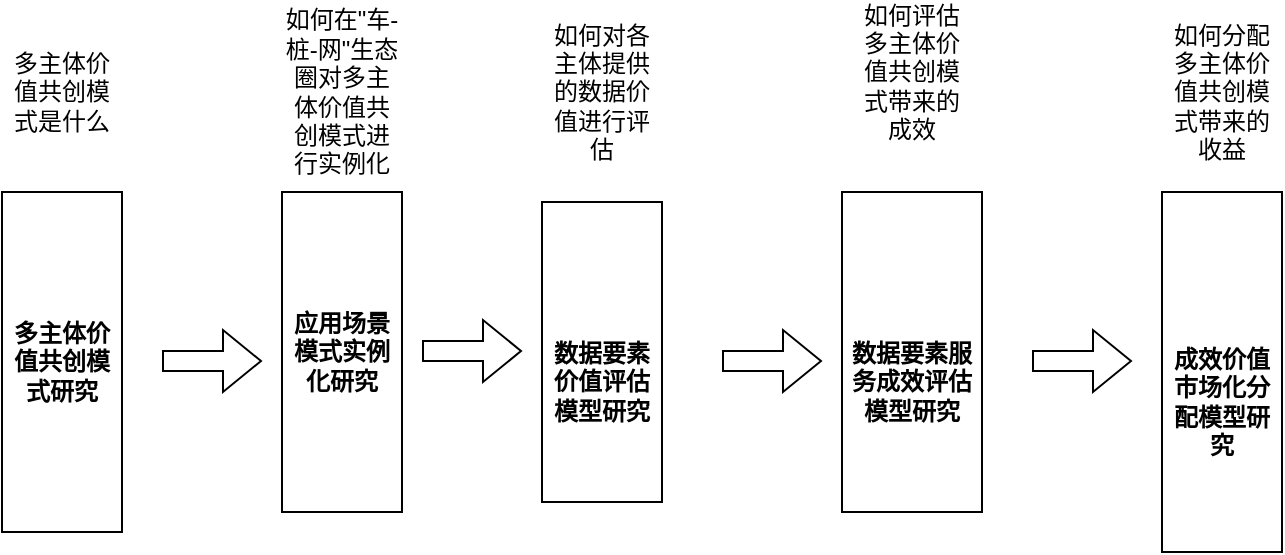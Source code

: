 <mxfile version="21.2.9" type="github" pages="15">
  <diagram name="第 1 页" id="WiLY5_OS4S4dnDlmvVfY">
    <mxGraphModel dx="794" dy="516" grid="0" gridSize="10" guides="1" tooltips="1" connect="1" arrows="1" fold="1" page="1" pageScale="1" pageWidth="1200" pageHeight="1920" math="0" shadow="0">
      <root>
        <mxCell id="0" />
        <mxCell id="1" parent="0" />
        <mxCell id="aQhqhq7qNnOSF_ieJyql-1" value="&lt;b&gt;多主体价值共创模式研究&lt;/b&gt;" style="rounded=0;whiteSpace=wrap;html=1;" parent="1" vertex="1">
          <mxGeometry x="60" y="185" width="60" height="170" as="geometry" />
        </mxCell>
        <mxCell id="aQhqhq7qNnOSF_ieJyql-2" value="&lt;h4&gt;&lt;span style=&quot;font-family:宋体;mso-ascii-font-family:&lt;br/&gt;Cambria;mso-hansi-font-family:Cambria&quot;&gt;应用场景模式实例化研究&lt;/span&gt;&lt;span lang=&quot;EN-US&quot;&gt;&lt;/span&gt;&lt;/h4&gt;" style="rounded=0;whiteSpace=wrap;html=1;" parent="1" vertex="1">
          <mxGeometry x="200" y="185" width="60" height="160" as="geometry" />
        </mxCell>
        <mxCell id="aQhqhq7qNnOSF_ieJyql-3" value="&lt;h4&gt;&lt;span style=&quot;font-family:宋体;mso-ascii-font-family:&lt;br/&gt;Cambria;mso-hansi-font-family:Cambria&quot;&gt;&lt;br&gt;&lt;/span&gt;&lt;/h4&gt;&lt;h4&gt;&lt;span style=&quot;font-family:宋体;mso-ascii-font-family:&lt;br/&gt;Cambria;mso-hansi-font-family:Cambria&quot;&gt;数据要素价值评估模型研究&lt;/span&gt;&lt;span lang=&quot;EN-US&quot;&gt;&lt;/span&gt;&lt;/h4&gt;" style="rounded=0;whiteSpace=wrap;html=1;" parent="1" vertex="1">
          <mxGeometry x="330" y="190" width="60" height="150" as="geometry" />
        </mxCell>
        <mxCell id="aQhqhq7qNnOSF_ieJyql-4" value="&lt;h4&gt;&lt;span style=&quot;font-family:宋体;mso-ascii-font-family:&lt;br/&gt;Cambria;mso-hansi-font-family:Cambria&quot;&gt;&lt;br&gt;&lt;/span&gt;&lt;/h4&gt;&lt;h4&gt;&lt;span style=&quot;font-family:宋体;mso-ascii-font-family:&lt;br/&gt;Cambria;mso-hansi-font-family:Cambria&quot;&gt;数据要素服务成效评估模型研究&lt;/span&gt;&lt;span lang=&quot;EN-US&quot;&gt;&lt;/span&gt;&lt;/h4&gt;" style="rounded=0;whiteSpace=wrap;html=1;" parent="1" vertex="1">
          <mxGeometry x="480" y="185" width="70" height="160" as="geometry" />
        </mxCell>
        <mxCell id="aQhqhq7qNnOSF_ieJyql-5" value="&lt;h4&gt;&lt;span style=&quot;font-family:宋体;mso-ascii-font-family:&lt;br/&gt;Cambria;mso-hansi-font-family:Cambria&quot;&gt;&lt;br&gt;&lt;/span&gt;&lt;/h4&gt;&lt;h4&gt;&lt;span style=&quot;font-family:宋体;mso-ascii-font-family:&lt;br/&gt;Cambria;mso-hansi-font-family:Cambria&quot;&gt;成效价值市场化分配模型研究&lt;/span&gt;&lt;span lang=&quot;EN-US&quot;&gt;&lt;/span&gt;&lt;/h4&gt;" style="rounded=0;whiteSpace=wrap;html=1;" parent="1" vertex="1">
          <mxGeometry x="640" y="185" width="60" height="180" as="geometry" />
        </mxCell>
        <mxCell id="aQhqhq7qNnOSF_ieJyql-7" value="" style="shape=flexArrow;endArrow=classic;html=1;rounded=0;" parent="1" edge="1">
          <mxGeometry width="50" height="50" relative="1" as="geometry">
            <mxPoint x="140" y="269.5" as="sourcePoint" />
            <mxPoint x="190" y="269.5" as="targetPoint" />
          </mxGeometry>
        </mxCell>
        <mxCell id="aQhqhq7qNnOSF_ieJyql-9" value="" style="shape=flexArrow;endArrow=classic;html=1;rounded=0;" parent="1" edge="1">
          <mxGeometry width="50" height="50" relative="1" as="geometry">
            <mxPoint x="270" y="264.5" as="sourcePoint" />
            <mxPoint x="320" y="264.5" as="targetPoint" />
          </mxGeometry>
        </mxCell>
        <mxCell id="aQhqhq7qNnOSF_ieJyql-11" value="" style="shape=flexArrow;endArrow=classic;html=1;rounded=0;" parent="1" edge="1">
          <mxGeometry width="50" height="50" relative="1" as="geometry">
            <mxPoint x="420" y="269.5" as="sourcePoint" />
            <mxPoint x="470" y="269.5" as="targetPoint" />
          </mxGeometry>
        </mxCell>
        <mxCell id="aQhqhq7qNnOSF_ieJyql-12" value="" style="shape=flexArrow;endArrow=classic;html=1;rounded=0;" parent="1" edge="1">
          <mxGeometry width="50" height="50" relative="1" as="geometry">
            <mxPoint x="575" y="269.5" as="sourcePoint" />
            <mxPoint x="625" y="269.5" as="targetPoint" />
          </mxGeometry>
        </mxCell>
        <mxCell id="aQhqhq7qNnOSF_ieJyql-13" value="多主体价值共创模式是什么" style="text;html=1;strokeColor=none;fillColor=none;align=center;verticalAlign=middle;whiteSpace=wrap;rounded=0;" parent="1" vertex="1">
          <mxGeometry x="60" y="120" width="60" height="30" as="geometry" />
        </mxCell>
        <mxCell id="aQhqhq7qNnOSF_ieJyql-14" value="如何在&quot;车-桩-网&quot;生态圈对多主体价值共创模式进行实例化" style="text;html=1;strokeColor=none;fillColor=none;align=center;verticalAlign=middle;whiteSpace=wrap;rounded=0;" parent="1" vertex="1">
          <mxGeometry x="200" y="120" width="60" height="30" as="geometry" />
        </mxCell>
        <mxCell id="aQhqhq7qNnOSF_ieJyql-18" value="如何对各主体提供的数据价值进行评估" style="text;html=1;strokeColor=none;fillColor=none;align=center;verticalAlign=middle;whiteSpace=wrap;rounded=0;" parent="1" vertex="1">
          <mxGeometry x="330" y="120" width="60" height="30" as="geometry" />
        </mxCell>
        <mxCell id="aQhqhq7qNnOSF_ieJyql-19" value="如何评估多主体价值共创模式带来的成效" style="text;html=1;strokeColor=none;fillColor=none;align=center;verticalAlign=middle;whiteSpace=wrap;rounded=0;" parent="1" vertex="1">
          <mxGeometry x="485" y="110" width="60" height="30" as="geometry" />
        </mxCell>
        <mxCell id="aQhqhq7qNnOSF_ieJyql-20" value="如何分配多主体价值共创模式带来的收益" style="text;html=1;strokeColor=none;fillColor=none;align=center;verticalAlign=middle;whiteSpace=wrap;rounded=0;" parent="1" vertex="1">
          <mxGeometry x="640" y="120" width="60" height="30" as="geometry" />
        </mxCell>
      </root>
    </mxGraphModel>
  </diagram>
  <diagram id="No6zqwDVLv78cjqayfZu" name="第 2 页">
    <mxGraphModel dx="794" dy="550" grid="0" gridSize="10" guides="1" tooltips="1" connect="1" arrows="1" fold="1" page="1" pageScale="1" pageWidth="1200" pageHeight="1920" math="0" shadow="0">
      <root>
        <mxCell id="0" />
        <mxCell id="1" parent="0" />
        <mxCell id="6H56wUFEWEk7BF-3uZco-29" style="rounded=0;orthogonalLoop=1;jettySize=auto;html=1;exitX=0;exitY=0.5;exitDx=0;exitDy=0;edgeStyle=orthogonalEdgeStyle;curved=1;" parent="1" source="6H56wUFEWEk7BF-3uZco-25" target="6H56wUFEWEk7BF-3uZco-5" edge="1">
          <mxGeometry relative="1" as="geometry" />
        </mxCell>
        <mxCell id="6H56wUFEWEk7BF-3uZco-25" value="" style="rounded=1;whiteSpace=wrap;html=1;" parent="1" vertex="1">
          <mxGeometry x="264" y="127" width="309" height="164" as="geometry" />
        </mxCell>
        <mxCell id="6H56wUFEWEk7BF-3uZco-2" value="电动汽车企业" style="ellipse;whiteSpace=wrap;html=1;" parent="1" vertex="1">
          <mxGeometry x="298" y="187" width="120" height="80" as="geometry" />
        </mxCell>
        <mxCell id="6H56wUFEWEk7BF-3uZco-3" value="充电桩企业" style="ellipse;whiteSpace=wrap;html=1;" parent="1" vertex="1">
          <mxGeometry x="426" y="187" width="120" height="80" as="geometry" />
        </mxCell>
        <mxCell id="6H56wUFEWEk7BF-3uZco-4" value="电网" style="ellipse;whiteSpace=wrap;html=1;" parent="1" vertex="1">
          <mxGeometry x="360" y="140" width="120" height="80" as="geometry" />
        </mxCell>
        <mxCell id="6H56wUFEWEk7BF-3uZco-30" style="rounded=0;orthogonalLoop=1;jettySize=auto;html=1;exitX=0.5;exitY=1;exitDx=0;exitDy=0;edgeStyle=orthogonalEdgeStyle;curved=1;entryX=0;entryY=0.5;entryDx=0;entryDy=0;" parent="1" source="6H56wUFEWEk7BF-3uZco-5" target="6H56wUFEWEk7BF-3uZco-8" edge="1">
          <mxGeometry relative="1" as="geometry" />
        </mxCell>
        <mxCell id="6H56wUFEWEk7BF-3uZco-5" value="多主体价值共创" style="ellipse;whiteSpace=wrap;html=1;" parent="1" vertex="1">
          <mxGeometry x="137" y="407" width="120" height="80" as="geometry" />
        </mxCell>
        <mxCell id="6H56wUFEWEk7BF-3uZco-33" style="edgeStyle=orthogonalEdgeStyle;rounded=0;orthogonalLoop=1;jettySize=auto;html=1;exitX=0.5;exitY=0;exitDx=0;exitDy=0;entryX=1;entryY=0.5;entryDx=0;entryDy=0;curved=1;" parent="1" source="6H56wUFEWEk7BF-3uZco-6" target="6H56wUFEWEk7BF-3uZco-25" edge="1">
          <mxGeometry relative="1" as="geometry" />
        </mxCell>
        <mxCell id="6H56wUFEWEk7BF-3uZco-6" value="收益" style="ellipse;whiteSpace=wrap;html=1;" parent="1" vertex="1">
          <mxGeometry x="577" y="317" width="120" height="80" as="geometry" />
        </mxCell>
        <mxCell id="6H56wUFEWEk7BF-3uZco-35" style="edgeStyle=orthogonalEdgeStyle;rounded=0;orthogonalLoop=1;jettySize=auto;html=1;exitX=0.5;exitY=0;exitDx=0;exitDy=0;entryX=0.5;entryY=1;entryDx=0;entryDy=0;curved=1;" parent="1" source="6H56wUFEWEk7BF-3uZco-7" target="6H56wUFEWEk7BF-3uZco-6" edge="1">
          <mxGeometry relative="1" as="geometry">
            <Array as="points">
              <mxPoint x="637" y="518" />
            </Array>
          </mxGeometry>
        </mxCell>
        <mxCell id="6H56wUFEWEk7BF-3uZco-7" value="消费者" style="ellipse;whiteSpace=wrap;html=1;" parent="1" vertex="1">
          <mxGeometry x="524" y="505" width="120" height="80" as="geometry" />
        </mxCell>
        <mxCell id="6H56wUFEWEk7BF-3uZco-36" style="edgeStyle=orthogonalEdgeStyle;rounded=0;orthogonalLoop=1;jettySize=auto;html=1;exitX=1;exitY=0.5;exitDx=0;exitDy=0;entryX=0;entryY=0.5;entryDx=0;entryDy=0;curved=1;" parent="1" source="6H56wUFEWEk7BF-3uZco-8" target="6H56wUFEWEk7BF-3uZco-7" edge="1">
          <mxGeometry relative="1" as="geometry" />
        </mxCell>
        <mxCell id="6H56wUFEWEk7BF-3uZco-8" value="成果" style="ellipse;whiteSpace=wrap;html=1;" parent="1" vertex="1">
          <mxGeometry x="298" y="505" width="120" height="80" as="geometry" />
        </mxCell>
        <mxCell id="6H56wUFEWEk7BF-3uZco-37" value="① 各主体提供数据进行价值共创" style="text;html=1;strokeColor=none;fillColor=none;align=center;verticalAlign=middle;whiteSpace=wrap;rounded=0;" parent="1" vertex="1">
          <mxGeometry x="66" y="309" width="121" height="30" as="geometry" />
        </mxCell>
        <mxCell id="6H56wUFEWEk7BF-3uZco-38" value="② 价值共创产生成果" style="text;html=1;strokeColor=none;fillColor=none;align=center;verticalAlign=middle;whiteSpace=wrap;rounded=0;" parent="1" vertex="1">
          <mxGeometry x="146" y="534" width="121" height="30" as="geometry" />
        </mxCell>
        <mxCell id="6H56wUFEWEk7BF-3uZco-39" value="③ 消费者享受成果" style="text;html=1;strokeColor=none;fillColor=none;align=center;verticalAlign=middle;whiteSpace=wrap;rounded=0;" parent="1" vertex="1">
          <mxGeometry x="430" y="570" width="121" height="30" as="geometry" />
        </mxCell>
        <mxCell id="6H56wUFEWEk7BF-3uZco-40" value="④ 消费者扩大消费对各主体产生收益" style="text;html=1;strokeColor=none;fillColor=none;align=center;verticalAlign=middle;whiteSpace=wrap;rounded=0;" parent="1" vertex="1">
          <mxGeometry x="636" y="447" width="121" height="30" as="geometry" />
        </mxCell>
        <mxCell id="6H56wUFEWEk7BF-3uZco-41" value="⑤ 各主体瓜分收益" style="text;html=1;strokeColor=none;fillColor=none;align=center;verticalAlign=middle;whiteSpace=wrap;rounded=0;" parent="1" vertex="1">
          <mxGeometry x="621" y="216" width="121" height="30" as="geometry" />
        </mxCell>
      </root>
    </mxGraphModel>
  </diagram>
  <diagram id="-0WwdE2z55SudZGSBJzM" name="第 3 页">
    <mxGraphModel dx="794" dy="550" grid="0" gridSize="10" guides="1" tooltips="1" connect="1" arrows="1" fold="1" page="1" pageScale="1" pageWidth="1200" pageHeight="1920" math="0" shadow="0">
      <root>
        <mxCell id="0" />
        <mxCell id="1" parent="0" />
        <mxCell id="24b5Pl6Mac7Ve-a7f2Zi-10" value="" style="rounded=1;whiteSpace=wrap;html=1;" parent="1" vertex="1">
          <mxGeometry x="120" y="205" width="520" height="374" as="geometry" />
        </mxCell>
        <mxCell id="24b5Pl6Mac7Ve-a7f2Zi-3" value="" style="rounded=1;whiteSpace=wrap;html=1;" parent="1" vertex="1">
          <mxGeometry x="140" y="340" width="480" height="222" as="geometry" />
        </mxCell>
        <mxCell id="24b5Pl6Mac7Ve-a7f2Zi-4" value="" style="rounded=1;whiteSpace=wrap;html=1;" parent="1" vertex="1">
          <mxGeometry x="150" y="350" width="120" height="196" as="geometry" />
        </mxCell>
        <mxCell id="24b5Pl6Mac7Ve-a7f2Zi-5" value="" style="rounded=1;whiteSpace=wrap;html=1;" parent="1" vertex="1">
          <mxGeometry x="320" y="350" width="120" height="200" as="geometry" />
        </mxCell>
        <mxCell id="24b5Pl6Mac7Ve-a7f2Zi-6" value="" style="rounded=1;whiteSpace=wrap;html=1;" parent="1" vertex="1">
          <mxGeometry x="490" y="350" width="120" height="200" as="geometry" />
        </mxCell>
        <mxCell id="24b5Pl6Mac7Ve-a7f2Zi-7" value="“车-桩-网”场景化数据要素价值评估" style="rounded=1;whiteSpace=wrap;html=1;" parent="1" vertex="1">
          <mxGeometry x="140" y="220" width="480" height="66" as="geometry" />
        </mxCell>
        <mxCell id="24b5Pl6Mac7Ve-a7f2Zi-8" value="" style="shape=flexArrow;endArrow=classic;startArrow=classic;html=1;rounded=0;fillColor=#dae8fc;strokeColor=#6c8ebf;" parent="1" edge="1">
          <mxGeometry width="100" height="100" relative="1" as="geometry">
            <mxPoint x="270" y="461" as="sourcePoint" />
            <mxPoint x="320" y="461" as="targetPoint" />
          </mxGeometry>
        </mxCell>
        <mxCell id="24b5Pl6Mac7Ve-a7f2Zi-9" value="" style="shape=flexArrow;endArrow=classic;startArrow=classic;html=1;rounded=0;fillColor=#dae8fc;strokeColor=#6c8ebf;" parent="1" edge="1">
          <mxGeometry width="100" height="100" relative="1" as="geometry">
            <mxPoint x="440" y="477" as="sourcePoint" />
            <mxPoint x="490" y="477" as="targetPoint" />
          </mxGeometry>
        </mxCell>
        <mxCell id="24b5Pl6Mac7Ve-a7f2Zi-11" value="" style="shape=flexArrow;endArrow=classic;html=1;rounded=0;fillColor=#dae8fc;strokeColor=#6c8ebf;width=31;endSize=4.83;" parent="1" edge="1">
          <mxGeometry width="50" height="50" relative="1" as="geometry">
            <mxPoint x="379.5" y="340" as="sourcePoint" />
            <mxPoint x="379.5" y="290" as="targetPoint" />
          </mxGeometry>
        </mxCell>
        <mxCell id="VnO3CCjDA7uZ3FvZuz2P-1" value="数据要素价值的影响因素" style="text;html=1;strokeColor=none;fillColor=none;align=center;verticalAlign=middle;whiteSpace=wrap;rounded=0;" parent="1" vertex="1">
          <mxGeometry x="172" y="360" width="82" height="30" as="geometry" />
        </mxCell>
        <mxCell id="VnO3CCjDA7uZ3FvZuz2P-2" value="数据基本特征" style="rounded=1;whiteSpace=wrap;html=1;" parent="1" vertex="1">
          <mxGeometry x="162.5" y="406" width="95" height="36" as="geometry" />
        </mxCell>
        <mxCell id="VnO3CCjDA7uZ3FvZuz2P-3" value="数据的经济属性" style="rounded=1;whiteSpace=wrap;html=1;" parent="1" vertex="1">
          <mxGeometry x="162.5" y="452" width="95" height="36" as="geometry" />
        </mxCell>
        <mxCell id="VnO3CCjDA7uZ3FvZuz2P-4" value="外部技术环境" style="rounded=1;whiteSpace=wrap;html=1;" parent="1" vertex="1">
          <mxGeometry x="162.5" y="498" width="95" height="36" as="geometry" />
        </mxCell>
        <mxCell id="VnO3CCjDA7uZ3FvZuz2P-5" style="edgeStyle=orthogonalEdgeStyle;rounded=0;orthogonalLoop=1;jettySize=auto;html=1;exitX=0.5;exitY=1;exitDx=0;exitDy=0;" parent="1" source="VnO3CCjDA7uZ3FvZuz2P-2" target="VnO3CCjDA7uZ3FvZuz2P-2" edge="1">
          <mxGeometry relative="1" as="geometry" />
        </mxCell>
        <mxCell id="VnO3CCjDA7uZ3FvZuz2P-6" value="基于市场角度的数据要素价值评估体系" style="text;html=1;strokeColor=none;fillColor=none;align=center;verticalAlign=middle;whiteSpace=wrap;rounded=0;" parent="1" vertex="1">
          <mxGeometry x="336.5" y="365" width="87" height="30" as="geometry" />
        </mxCell>
        <mxCell id="VnO3CCjDA7uZ3FvZuz2P-7" value="市场法" style="rounded=1;whiteSpace=wrap;html=1;" parent="1" vertex="1">
          <mxGeometry x="332.5" y="416" width="95" height="36" as="geometry" />
        </mxCell>
        <mxCell id="VnO3CCjDA7uZ3FvZuz2P-8" value="收益法" style="rounded=1;whiteSpace=wrap;html=1;" parent="1" vertex="1">
          <mxGeometry x="332.5" y="466" width="95" height="36" as="geometry" />
        </mxCell>
        <mxCell id="VnO3CCjDA7uZ3FvZuz2P-9" value="成本法" style="rounded=1;whiteSpace=wrap;html=1;" parent="1" vertex="1">
          <mxGeometry x="332.5" y="508" width="95" height="36" as="geometry" />
        </mxCell>
        <mxCell id="VnO3CCjDA7uZ3FvZuz2P-10" value="基于非市场角度的数据要素价值评估体系" style="text;html=1;strokeColor=none;fillColor=none;align=center;verticalAlign=middle;whiteSpace=wrap;rounded=0;" parent="1" vertex="1">
          <mxGeometry x="508.5" y="365" width="83" height="30" as="geometry" />
        </mxCell>
        <mxCell id="VnO3CCjDA7uZ3FvZuz2P-11" value="非市场角度评估方法" style="rounded=1;whiteSpace=wrap;html=1;" parent="1" vertex="1">
          <mxGeometry x="505" y="450" width="95" height="36" as="geometry" />
        </mxCell>
      </root>
    </mxGraphModel>
  </diagram>
  <diagram id="4egk8mrDzI4lGioBXqCi" name="第 4 页">
    <mxGraphModel dx="794" dy="550" grid="0" gridSize="10" guides="1" tooltips="1" connect="1" arrows="1" fold="1" page="1" pageScale="1" pageWidth="1200" pageHeight="1920" math="0" shadow="0">
      <root>
        <mxCell id="0" />
        <mxCell id="1" parent="0" />
        <mxCell id="Ci5qK5TxvVgjvJ_Y8LUr-5" value="" style="rounded=1;whiteSpace=wrap;html=1;" parent="1" vertex="1">
          <mxGeometry x="230" y="136" width="437" height="450" as="geometry" />
        </mxCell>
        <mxCell id="Ci5qK5TxvVgjvJ_Y8LUr-2" value="" style="rounded=1;whiteSpace=wrap;html=1;" parent="1" vertex="1">
          <mxGeometry x="252" y="429" width="388" height="142" as="geometry" />
        </mxCell>
        <mxCell id="Ci5qK5TxvVgjvJ_Y8LUr-3" value="" style="rounded=1;whiteSpace=wrap;html=1;" parent="1" vertex="1">
          <mxGeometry x="252" y="320" width="389" height="76" as="geometry" />
        </mxCell>
        <mxCell id="Ci5qK5TxvVgjvJ_Y8LUr-4" value="" style="rounded=1;whiteSpace=wrap;html=1;" parent="1" vertex="1">
          <mxGeometry x="252" y="166" width="388" height="122" as="geometry" />
        </mxCell>
        <mxCell id="jgd4npaMq_WGXVJaTw1p-1" value="" style="shape=flexArrow;endArrow=classic;html=1;rounded=0;fillColor=#dae8fc;strokeColor=#6c8ebf;" parent="1" edge="1">
          <mxGeometry width="50" height="50" relative="1" as="geometry">
            <mxPoint x="449.5" y="318" as="sourcePoint" />
            <mxPoint x="449.5" y="288" as="targetPoint" />
          </mxGeometry>
        </mxCell>
        <mxCell id="jgd4npaMq_WGXVJaTw1p-2" value="" style="shape=flexArrow;endArrow=classic;html=1;rounded=0;fillColor=#dae8fc;strokeColor=#6c8ebf;" parent="1" edge="1">
          <mxGeometry width="50" height="50" relative="1" as="geometry">
            <mxPoint x="449.5" y="426" as="sourcePoint" />
            <mxPoint x="449.5" y="396" as="targetPoint" />
          </mxGeometry>
        </mxCell>
        <mxCell id="YkPbzBmc0NhDJTNt74BW-1" value="数据服务成效评估原则" style="text;html=1;strokeColor=none;fillColor=none;align=center;verticalAlign=middle;whiteSpace=wrap;rounded=0;" parent="1" vertex="1">
          <mxGeometry x="360" y="442" width="165" height="30" as="geometry" />
        </mxCell>
        <mxCell id="YkPbzBmc0NhDJTNt74BW-2" value="目标导向" style="rounded=1;whiteSpace=wrap;html=1;" parent="1" vertex="1">
          <mxGeometry x="296" y="491" width="71" height="25" as="geometry" />
        </mxCell>
        <mxCell id="YkPbzBmc0NhDJTNt74BW-3" value="客观公正" style="rounded=1;whiteSpace=wrap;html=1;" parent="1" vertex="1">
          <mxGeometry x="398" y="487.5" width="71" height="25" as="geometry" />
        </mxCell>
        <mxCell id="YkPbzBmc0NhDJTNt74BW-4" value="综合性" style="rounded=1;whiteSpace=wrap;html=1;" parent="1" vertex="1">
          <mxGeometry x="509" y="487.5" width="71" height="25" as="geometry" />
        </mxCell>
        <mxCell id="YkPbzBmc0NhDJTNt74BW-5" value="可比性" style="rounded=1;whiteSpace=wrap;html=1;" parent="1" vertex="1">
          <mxGeometry x="509" y="528" width="71" height="25" as="geometry" />
        </mxCell>
        <mxCell id="YkPbzBmc0NhDJTNt74BW-6" value="可操作性" style="rounded=1;whiteSpace=wrap;html=1;" parent="1" vertex="1">
          <mxGeometry x="296" y="528" width="71" height="25" as="geometry" />
        </mxCell>
        <mxCell id="YkPbzBmc0NhDJTNt74BW-7" value="循环迭代" style="rounded=1;whiteSpace=wrap;html=1;" parent="1" vertex="1">
          <mxGeometry x="398" y="528" width="71" height="25" as="geometry" />
        </mxCell>
        <mxCell id="HbZH4Qxk_LfgCTZmTdlY-1" value="数据服务成效测算依据" style="text;html=1;strokeColor=none;fillColor=none;align=center;verticalAlign=middle;whiteSpace=wrap;rounded=0;" parent="1" vertex="1">
          <mxGeometry x="339" y="312" width="215" height="40" as="geometry" />
        </mxCell>
        <mxCell id="HbZH4Qxk_LfgCTZmTdlY-2" value="科研活动数量增加" style="rounded=1;whiteSpace=wrap;html=1;" parent="1" vertex="1">
          <mxGeometry x="316" y="342" width="109" height="20" as="geometry" />
        </mxCell>
        <mxCell id="HbZH4Qxk_LfgCTZmTdlY-3" value="科研活动效率增加" style="rounded=1;whiteSpace=wrap;html=1;" parent="1" vertex="1">
          <mxGeometry x="471" y="342" width="109" height="20" as="geometry" />
        </mxCell>
        <mxCell id="HbZH4Qxk_LfgCTZmTdlY-4" value="科研活动质量提升" style="rounded=1;whiteSpace=wrap;html=1;" parent="1" vertex="1">
          <mxGeometry x="471" y="371" width="109" height="20" as="geometry" />
        </mxCell>
        <mxCell id="HbZH4Qxk_LfgCTZmTdlY-5" value="长期科研贡献潜力提升" style="rounded=1;whiteSpace=wrap;html=1;" parent="1" vertex="1">
          <mxGeometry x="310" y="371" width="127" height="20" as="geometry" />
        </mxCell>
        <mxCell id="HbZH4Qxk_LfgCTZmTdlY-7" style="edgeStyle=orthogonalEdgeStyle;rounded=0;orthogonalLoop=1;jettySize=auto;html=1;exitX=0.5;exitY=1;exitDx=0;exitDy=0;" parent="1" source="HbZH4Qxk_LfgCTZmTdlY-2" target="HbZH4Qxk_LfgCTZmTdlY-2" edge="1">
          <mxGeometry relative="1" as="geometry" />
        </mxCell>
        <mxCell id="HbZH4Qxk_LfgCTZmTdlY-8" style="edgeStyle=orthogonalEdgeStyle;rounded=0;orthogonalLoop=1;jettySize=auto;html=1;exitX=0.5;exitY=1;exitDx=0;exitDy=0;" parent="1" source="HbZH4Qxk_LfgCTZmTdlY-4" target="HbZH4Qxk_LfgCTZmTdlY-4" edge="1">
          <mxGeometry relative="1" as="geometry" />
        </mxCell>
        <mxCell id="HbZH4Qxk_LfgCTZmTdlY-9" value="数据服务成效评估要素指标" style="text;html=1;strokeColor=none;fillColor=none;align=center;verticalAlign=middle;whiteSpace=wrap;rounded=0;" parent="1" vertex="1">
          <mxGeometry x="373" y="173" width="146" height="30" as="geometry" />
        </mxCell>
        <mxCell id="HbZH4Qxk_LfgCTZmTdlY-12" value="论文、软著数量" style="rounded=1;whiteSpace=wrap;html=1;" parent="1" vertex="1">
          <mxGeometry x="270" y="222" width="103" height="21" as="geometry" />
        </mxCell>
        <mxCell id="HbZH4Qxk_LfgCTZmTdlY-13" value="专利、标准数量" style="rounded=1;whiteSpace=wrap;html=1;" parent="1" vertex="1">
          <mxGeometry x="384" y="218" width="96" height="23" as="geometry" />
        </mxCell>
        <mxCell id="HbZH4Qxk_LfgCTZmTdlY-14" value="人均科研成果数量" style="rounded=1;whiteSpace=wrap;html=1;" parent="1" vertex="1">
          <mxGeometry x="496" y="215.5" width="101" height="23" as="geometry" />
        </mxCell>
        <mxCell id="HbZH4Qxk_LfgCTZmTdlY-15" value="常规服务总量" style="rounded=1;whiteSpace=wrap;html=1;" parent="1" vertex="1">
          <mxGeometry x="384" y="254" width="101" height="23" as="geometry" />
        </mxCell>
        <mxCell id="HbZH4Qxk_LfgCTZmTdlY-16" value="人均科研经费数量" style="rounded=1;whiteSpace=wrap;html=1;" parent="1" vertex="1">
          <mxGeometry x="270" y="254" width="101" height="23" as="geometry" />
        </mxCell>
        <mxCell id="HbZH4Qxk_LfgCTZmTdlY-17" value="·······" style="rounded=1;whiteSpace=wrap;html=1;" parent="1" vertex="1">
          <mxGeometry x="499" y="252" width="101" height="23" as="geometry" />
        </mxCell>
      </root>
    </mxGraphModel>
  </diagram>
  <diagram id="8X3-_Xn0iiy-C2f6h0R8" name="第 5 页">
    <mxGraphModel dx="794" dy="550" grid="0" gridSize="10" guides="1" tooltips="1" connect="1" arrows="1" fold="1" page="1" pageScale="1" pageWidth="1200" pageHeight="1920" math="0" shadow="0">
      <root>
        <mxCell id="0" />
        <mxCell id="1" parent="0" />
        <mxCell id="O1K3az85Qd6WlBK4lbBU-9" value="" style="rounded=1;whiteSpace=wrap;html=1;" parent="1" vertex="1">
          <mxGeometry x="129" y="259" width="381" height="478" as="geometry" />
        </mxCell>
        <mxCell id="O1K3az85Qd6WlBK4lbBU-5" value="" style="rounded=1;whiteSpace=wrap;html=1;" parent="1" vertex="1">
          <mxGeometry x="155" y="494" width="332" height="239" as="geometry" />
        </mxCell>
        <mxCell id="O1K3az85Qd6WlBK4lbBU-1" value="" style="rounded=1;whiteSpace=wrap;html=1;" parent="1" vertex="1">
          <mxGeometry x="331" y="506" width="145" height="216" as="geometry" />
        </mxCell>
        <mxCell id="O1K3az85Qd6WlBK4lbBU-3" value="" style="rounded=1;whiteSpace=wrap;html=1;" parent="1" vertex="1">
          <mxGeometry x="165" y="506" width="139" height="218" as="geometry" />
        </mxCell>
        <mxCell id="O1K3az85Qd6WlBK4lbBU-4" value="" style="rounded=1;whiteSpace=wrap;html=1;" parent="1" vertex="1">
          <mxGeometry x="149.5" y="380" width="336" height="72" as="geometry" />
        </mxCell>
        <mxCell id="O1K3az85Qd6WlBK4lbBU-6" value="成效价值市场化分配模型" style="rounded=1;whiteSpace=wrap;html=1;" parent="1" vertex="1">
          <mxGeometry x="150" y="275" width="342" height="60" as="geometry" />
        </mxCell>
        <mxCell id="O1K3az85Qd6WlBK4lbBU-8" value="" style="shape=flexArrow;endArrow=classic;html=1;rounded=0;fillColor=#dae8fc;strokeColor=#6c8ebf;width=36;endSize=6.67;" parent="1" edge="1">
          <mxGeometry width="50" height="50" relative="1" as="geometry">
            <mxPoint x="318.5" y="492" as="sourcePoint" />
            <mxPoint x="318.5" y="452" as="targetPoint" />
          </mxGeometry>
        </mxCell>
        <mxCell id="yLg1cejTIcvuafoQyrWp-1" value="影响利益分配的关键因素分析" style="text;html=1;strokeColor=none;fillColor=none;align=center;verticalAlign=middle;whiteSpace=wrap;rounded=0;" parent="1" vertex="1">
          <mxGeometry x="351" y="514" width="108" height="30" as="geometry" />
        </mxCell>
        <mxCell id="yLg1cejTIcvuafoQyrWp-2" value="" style="rounded=1;whiteSpace=wrap;html=1;" parent="1" vertex="1">
          <mxGeometry x="344" y="564" width="120" height="73" as="geometry" />
        </mxCell>
        <mxCell id="yLg1cejTIcvuafoQyrWp-3" value="固定性因素" style="text;html=1;strokeColor=none;fillColor=none;align=center;verticalAlign=middle;whiteSpace=wrap;rounded=0;" parent="1" vertex="1">
          <mxGeometry x="367.5" y="564" width="73" height="30" as="geometry" />
        </mxCell>
        <mxCell id="yLg1cejTIcvuafoQyrWp-4" value="投入比重" style="rounded=1;whiteSpace=wrap;html=1;" parent="1" vertex="1">
          <mxGeometry x="360" y="589" width="90" height="19" as="geometry" />
        </mxCell>
        <mxCell id="yLg1cejTIcvuafoQyrWp-5" value="风险承担系数" style="rounded=1;whiteSpace=wrap;html=1;" parent="1" vertex="1">
          <mxGeometry x="361" y="615" width="89" height="20" as="geometry" />
        </mxCell>
        <mxCell id="yLg1cejTIcvuafoQyrWp-7" value="" style="rounded=1;whiteSpace=wrap;html=1;" parent="1" vertex="1">
          <mxGeometry x="347" y="662" width="120" height="56" as="geometry" />
        </mxCell>
        <mxCell id="yLg1cejTIcvuafoQyrWp-8" value="结果性因素" style="text;html=1;strokeColor=none;fillColor=none;align=center;verticalAlign=middle;whiteSpace=wrap;rounded=0;" parent="1" vertex="1">
          <mxGeometry x="368.5" y="662" width="73" height="30" as="geometry" />
        </mxCell>
        <mxCell id="yLg1cejTIcvuafoQyrWp-6" value="贡献评价情况" style="rounded=1;whiteSpace=wrap;html=1;" parent="1" vertex="1">
          <mxGeometry x="367.5" y="692" width="76" height="20" as="geometry" />
        </mxCell>
        <mxCell id="yLg1cejTIcvuafoQyrWp-10" value="创新主体满意度分析" style="text;html=1;strokeColor=none;fillColor=none;align=center;verticalAlign=middle;whiteSpace=wrap;rounded=0;" parent="1" vertex="1">
          <mxGeometry x="190" y="514" width="89" height="30" as="geometry" />
        </mxCell>
        <mxCell id="yLg1cejTIcvuafoQyrWp-12" value="满意度对价值共创的影响" style="rounded=1;whiteSpace=wrap;html=1;" parent="1" vertex="1">
          <mxGeometry x="174.5" y="566" width="120" height="60" as="geometry" />
        </mxCell>
        <mxCell id="yLg1cejTIcvuafoQyrWp-13" value="满意度随项目进度的变换" style="rounded=1;whiteSpace=wrap;html=1;" parent="1" vertex="1">
          <mxGeometry x="174.5" y="652" width="120" height="60" as="geometry" />
        </mxCell>
        <mxCell id="yLg1cejTIcvuafoQyrWp-14" value="创新主体贡献评价指标体系构建" style="text;html=1;strokeColor=none;fillColor=none;align=center;verticalAlign=middle;whiteSpace=wrap;rounded=0;" parent="1" vertex="1">
          <mxGeometry x="227.51" y="382" width="185" height="30" as="geometry" />
        </mxCell>
        <mxCell id="yLg1cejTIcvuafoQyrWp-15" value="科学性原则" style="rounded=1;whiteSpace=wrap;html=1;" parent="1" vertex="1">
          <mxGeometry x="162.5" y="419" width="94" height="27" as="geometry" />
        </mxCell>
        <mxCell id="yLg1cejTIcvuafoQyrWp-16" value="客观性原则" style="rounded=1;whiteSpace=wrap;html=1;" parent="1" vertex="1">
          <mxGeometry x="271.88" y="417" width="96.25" height="30" as="geometry" />
        </mxCell>
        <mxCell id="yLg1cejTIcvuafoQyrWp-17" value="全面性原则" style="rounded=1;whiteSpace=wrap;html=1;" parent="1" vertex="1">
          <mxGeometry x="383" y="419" width="83.5" height="29" as="geometry" />
        </mxCell>
        <mxCell id="yLg1cejTIcvuafoQyrWp-18" value="" style="shape=flexArrow;endArrow=classic;html=1;rounded=0;fillColor=#dae8fc;strokeColor=#6c8ebf;width=36;endSize=6.67;" parent="1" edge="1">
          <mxGeometry width="50" height="50" relative="1" as="geometry">
            <mxPoint x="320.5" y="380" as="sourcePoint" />
            <mxPoint x="320.5" y="340" as="targetPoint" />
          </mxGeometry>
        </mxCell>
      </root>
    </mxGraphModel>
  </diagram>
  <diagram id="hRPObTGPPm4JDeJrtqaV" name="第 6 页">
    <mxGraphModel dx="794" dy="550" grid="0" gridSize="10" guides="1" tooltips="1" connect="1" arrows="1" fold="1" page="1" pageScale="1" pageWidth="1200" pageHeight="1920" math="0" shadow="0">
      <root>
        <mxCell id="0" />
        <mxCell id="1" parent="0" />
        <mxCell id="Itc_XxCuijJgZ4YeyL3W-1" style="edgeStyle=orthogonalEdgeStyle;rounded=0;orthogonalLoop=1;jettySize=auto;html=1;" parent="1" target="krvADRZYaVkg0urQ2bMG-3" edge="1">
          <mxGeometry relative="1" as="geometry">
            <mxPoint x="120" y="220" as="sourcePoint" />
          </mxGeometry>
        </mxCell>
        <mxCell id="Itc_XxCuijJgZ4YeyL3W-2" style="edgeStyle=orthogonalEdgeStyle;rounded=0;orthogonalLoop=1;jettySize=auto;html=1;exitX=1;exitY=0.5;exitDx=0;exitDy=0;entryX=0;entryY=0.5;entryDx=0;entryDy=0;" parent="1" source="krvADRZYaVkg0urQ2bMG-1" target="krvADRZYaVkg0urQ2bMG-2" edge="1">
          <mxGeometry relative="1" as="geometry" />
        </mxCell>
        <mxCell id="Itc_XxCuijJgZ4YeyL3W-3" style="edgeStyle=orthogonalEdgeStyle;rounded=0;orthogonalLoop=1;jettySize=auto;html=1;exitX=1;exitY=0.5;exitDx=0;exitDy=0;entryX=0;entryY=0.5;entryDx=0;entryDy=0;" parent="1" source="krvADRZYaVkg0urQ2bMG-1" target="krvADRZYaVkg0urQ2bMG-4" edge="1">
          <mxGeometry relative="1" as="geometry" />
        </mxCell>
        <mxCell id="krvADRZYaVkg0urQ2bMG-1" value="开始" style="rounded=1;whiteSpace=wrap;html=1;direction=east;" parent="1" vertex="1">
          <mxGeometry x="30" y="195" width="100" height="50" as="geometry" />
        </mxCell>
        <mxCell id="Itc_XxCuijJgZ4YeyL3W-11" style="edgeStyle=orthogonalEdgeStyle;rounded=0;orthogonalLoop=1;jettySize=auto;html=1;exitX=1;exitY=0.5;exitDx=0;exitDy=0;" parent="1" source="krvADRZYaVkg0urQ2bMG-2" target="Itc_XxCuijJgZ4YeyL3W-5" edge="1">
          <mxGeometry relative="1" as="geometry" />
        </mxCell>
        <mxCell id="Itc_XxCuijJgZ4YeyL3W-12" style="edgeStyle=orthogonalEdgeStyle;rounded=0;orthogonalLoop=1;jettySize=auto;html=1;exitX=1;exitY=0.5;exitDx=0;exitDy=0;entryX=0;entryY=0.5;entryDx=0;entryDy=0;" parent="1" source="krvADRZYaVkg0urQ2bMG-2" target="Itc_XxCuijJgZ4YeyL3W-6" edge="1">
          <mxGeometry relative="1" as="geometry" />
        </mxCell>
        <mxCell id="Itc_XxCuijJgZ4YeyL3W-13" style="edgeStyle=orthogonalEdgeStyle;rounded=0;orthogonalLoop=1;jettySize=auto;html=1;exitX=1;exitY=0.5;exitDx=0;exitDy=0;entryX=0;entryY=0.5;entryDx=0;entryDy=0;" parent="1" source="krvADRZYaVkg0urQ2bMG-2" target="Itc_XxCuijJgZ4YeyL3W-7" edge="1">
          <mxGeometry relative="1" as="geometry" />
        </mxCell>
        <mxCell id="krvADRZYaVkg0urQ2bMG-2" value="价值共创模式特征研究" style="shape=process;whiteSpace=wrap;html=1;backgroundOutline=1;" parent="1" vertex="1">
          <mxGeometry x="260" y="70" width="120" height="60" as="geometry" />
        </mxCell>
        <mxCell id="krvADRZYaVkg0urQ2bMG-3" value="价值共创模式运行机制研究" style="shape=process;whiteSpace=wrap;html=1;backgroundOutline=1;" parent="1" vertex="1">
          <mxGeometry x="260" y="190" width="120" height="60" as="geometry" />
        </mxCell>
        <mxCell id="Itc_XxCuijJgZ4YeyL3W-14" style="edgeStyle=orthogonalEdgeStyle;rounded=0;orthogonalLoop=1;jettySize=auto;html=1;exitX=1;exitY=0.5;exitDx=0;exitDy=0;entryX=0;entryY=0.5;entryDx=0;entryDy=0;" parent="1" source="krvADRZYaVkg0urQ2bMG-4" target="Itc_XxCuijJgZ4YeyL3W-9" edge="1">
          <mxGeometry relative="1" as="geometry" />
        </mxCell>
        <mxCell id="Itc_XxCuijJgZ4YeyL3W-15" style="edgeStyle=orthogonalEdgeStyle;rounded=0;orthogonalLoop=1;jettySize=auto;html=1;exitX=1;exitY=0.5;exitDx=0;exitDy=0;entryX=0;entryY=0.5;entryDx=0;entryDy=0;" parent="1" source="krvADRZYaVkg0urQ2bMG-4" target="Itc_XxCuijJgZ4YeyL3W-10" edge="1">
          <mxGeometry relative="1" as="geometry" />
        </mxCell>
        <mxCell id="krvADRZYaVkg0urQ2bMG-4" value="多主体价值共创模式框架研究" style="shape=process;whiteSpace=wrap;html=1;backgroundOutline=1;" parent="1" vertex="1">
          <mxGeometry x="260" y="310" width="120" height="60" as="geometry" />
        </mxCell>
        <mxCell id="Itc_XxCuijJgZ4YeyL3W-5" value="多元主体性" style="rounded=1;whiteSpace=wrap;html=1;" parent="1" vertex="1">
          <mxGeometry x="490" y="45" width="100" height="30" as="geometry" />
        </mxCell>
        <mxCell id="Itc_XxCuijJgZ4YeyL3W-6" value="过程动态性" style="rounded=1;whiteSpace=wrap;html=1;" parent="1" vertex="1">
          <mxGeometry x="490" y="85" width="100" height="30" as="geometry" />
        </mxCell>
        <mxCell id="Itc_XxCuijJgZ4YeyL3W-7" value="资源匹配性" style="rounded=1;whiteSpace=wrap;html=1;" parent="1" vertex="1">
          <mxGeometry x="490" y="125" width="100" height="30" as="geometry" />
        </mxCell>
        <mxCell id="Itc_XxCuijJgZ4YeyL3W-9" value="DART&lt;span style=&quot;font-size:12.0pt;mso-bidi-font-size:&lt;br/&gt;11.0pt;font-family:宋体;mso-ascii-font-family:&amp;quot;Times New Roman&amp;quot;;mso-hansi-font-family:&lt;br/&gt;&amp;quot;Times New Roman&amp;quot;;mso-bidi-font-family:&amp;quot;Times New Roman&amp;quot;;mso-font-kerning:1.0pt;&lt;br/&gt;mso-ansi-language:EN-US;mso-fareast-language:ZH-CN;mso-bidi-language:AR-SA&quot;&gt;模型&lt;/span&gt;" style="rounded=1;whiteSpace=wrap;html=1;" parent="1" vertex="1">
          <mxGeometry x="490" y="300" width="100" height="30" as="geometry" />
        </mxCell>
        <mxCell id="Itc_XxCuijJgZ4YeyL3W-10" value="价值共创模式的三阶段模型" style="rounded=1;whiteSpace=wrap;html=1;" parent="1" vertex="1">
          <mxGeometry x="490" y="350" width="100" height="30" as="geometry" />
        </mxCell>
      </root>
    </mxGraphModel>
  </diagram>
  <diagram id="d5Ulmh7SqMU23UAjxCaA" name="第 7 页">
    <mxGraphModel dx="794" dy="550" grid="0" gridSize="10" guides="1" tooltips="1" connect="1" arrows="1" fold="1" page="1" pageScale="1" pageWidth="1200" pageHeight="1920" math="0" shadow="0">
      <root>
        <mxCell id="0" />
        <mxCell id="1" parent="0" />
        <mxCell id="t1OgUGapkwH5UQ4u9h0g-39" style="edgeStyle=orthogonalEdgeStyle;rounded=0;orthogonalLoop=1;jettySize=auto;html=1;exitX=0.5;exitY=1;exitDx=0;exitDy=0;entryX=0.5;entryY=0;entryDx=0;entryDy=0;" parent="1" source="t1OgUGapkwH5UQ4u9h0g-4" target="t1OgUGapkwH5UQ4u9h0g-8" edge="1">
          <mxGeometry relative="1" as="geometry" />
        </mxCell>
        <mxCell id="t1OgUGapkwH5UQ4u9h0g-4" value="开始" style="rounded=1;whiteSpace=wrap;html=1;direction=east;" parent="1" vertex="1">
          <mxGeometry x="283" y="8" width="100" height="50" as="geometry" />
        </mxCell>
        <mxCell id="t1OgUGapkwH5UQ4u9h0g-40" style="edgeStyle=orthogonalEdgeStyle;rounded=0;orthogonalLoop=1;jettySize=auto;html=1;exitX=0.5;exitY=1;exitDx=0;exitDy=0;entryX=0.5;entryY=0;entryDx=0;entryDy=0;" parent="1" source="t1OgUGapkwH5UQ4u9h0g-8" target="t1OgUGapkwH5UQ4u9h0g-15" edge="1">
          <mxGeometry relative="1" as="geometry" />
        </mxCell>
        <mxCell id="t1OgUGapkwH5UQ4u9h0g-41" style="edgeStyle=orthogonalEdgeStyle;rounded=0;orthogonalLoop=1;jettySize=auto;html=1;exitX=0.5;exitY=1;exitDx=0;exitDy=0;entryX=0.5;entryY=0;entryDx=0;entryDy=0;" parent="1" source="t1OgUGapkwH5UQ4u9h0g-8" target="t1OgUGapkwH5UQ4u9h0g-14" edge="1">
          <mxGeometry relative="1" as="geometry" />
        </mxCell>
        <mxCell id="t1OgUGapkwH5UQ4u9h0g-42" style="edgeStyle=orthogonalEdgeStyle;rounded=0;orthogonalLoop=1;jettySize=auto;html=1;exitX=0.5;exitY=1;exitDx=0;exitDy=0;" parent="1" source="t1OgUGapkwH5UQ4u9h0g-8" target="t1OgUGapkwH5UQ4u9h0g-13" edge="1">
          <mxGeometry relative="1" as="geometry" />
        </mxCell>
        <mxCell id="t1OgUGapkwH5UQ4u9h0g-8" value="价值共创主体" style="shape=process;whiteSpace=wrap;html=1;backgroundOutline=1;" parent="1" vertex="1">
          <mxGeometry x="273" y="96" width="120" height="60" as="geometry" />
        </mxCell>
        <mxCell id="t1OgUGapkwH5UQ4u9h0g-48" style="edgeStyle=orthogonalEdgeStyle;rounded=0;orthogonalLoop=1;jettySize=auto;html=1;exitX=0.5;exitY=1;exitDx=0;exitDy=0;" parent="1" source="t1OgUGapkwH5UQ4u9h0g-9" target="t1OgUGapkwH5UQ4u9h0g-12" edge="1">
          <mxGeometry relative="1" as="geometry" />
        </mxCell>
        <mxCell id="t1OgUGapkwH5UQ4u9h0g-9" value="多主体价值共创行为逻辑研究" style="shape=process;whiteSpace=wrap;html=1;backgroundOutline=1;" parent="1" vertex="1">
          <mxGeometry x="273" y="287" width="120" height="60" as="geometry" />
        </mxCell>
        <mxCell id="t1OgUGapkwH5UQ4u9h0g-56" style="edgeStyle=orthogonalEdgeStyle;rounded=0;orthogonalLoop=1;jettySize=auto;html=1;exitX=0.5;exitY=1;exitDx=0;exitDy=0;" parent="1" source="t1OgUGapkwH5UQ4u9h0g-12" target="t1OgUGapkwH5UQ4u9h0g-55" edge="1">
          <mxGeometry relative="1" as="geometry" />
        </mxCell>
        <mxCell id="t1OgUGapkwH5UQ4u9h0g-12" value="多主体价值共创流程分析" style="shape=process;whiteSpace=wrap;html=1;backgroundOutline=1;" parent="1" vertex="1">
          <mxGeometry x="273" y="383" width="120" height="60" as="geometry" />
        </mxCell>
        <mxCell id="t1OgUGapkwH5UQ4u9h0g-47" style="edgeStyle=orthogonalEdgeStyle;rounded=0;orthogonalLoop=1;jettySize=auto;html=1;exitX=0.5;exitY=1;exitDx=0;exitDy=0;entryX=0.5;entryY=0;entryDx=0;entryDy=0;" parent="1" source="t1OgUGapkwH5UQ4u9h0g-13" target="t1OgUGapkwH5UQ4u9h0g-9" edge="1">
          <mxGeometry relative="1" as="geometry" />
        </mxCell>
        <mxCell id="t1OgUGapkwH5UQ4u9h0g-13" value="新能源汽车厂商" style="rounded=1;whiteSpace=wrap;html=1;" parent="1" vertex="1">
          <mxGeometry x="435" y="198" width="100" height="30" as="geometry" />
        </mxCell>
        <mxCell id="t1OgUGapkwH5UQ4u9h0g-43" style="edgeStyle=orthogonalEdgeStyle;rounded=0;orthogonalLoop=1;jettySize=auto;html=1;exitX=0.5;exitY=1;exitDx=0;exitDy=0;" parent="1" source="t1OgUGapkwH5UQ4u9h0g-14" target="t1OgUGapkwH5UQ4u9h0g-9" edge="1">
          <mxGeometry relative="1" as="geometry" />
        </mxCell>
        <mxCell id="t1OgUGapkwH5UQ4u9h0g-14" value="充电桩企业" style="rounded=1;whiteSpace=wrap;html=1;" parent="1" vertex="1">
          <mxGeometry x="148" y="198" width="100" height="30" as="geometry" />
        </mxCell>
        <mxCell id="t1OgUGapkwH5UQ4u9h0g-46" style="edgeStyle=orthogonalEdgeStyle;rounded=0;orthogonalLoop=1;jettySize=auto;html=1;exitX=0.5;exitY=1;exitDx=0;exitDy=0;entryX=0.5;entryY=0;entryDx=0;entryDy=0;" parent="1" source="t1OgUGapkwH5UQ4u9h0g-15" target="t1OgUGapkwH5UQ4u9h0g-9" edge="1">
          <mxGeometry relative="1" as="geometry" />
        </mxCell>
        <mxCell id="t1OgUGapkwH5UQ4u9h0g-15" value="电网企业" style="rounded=1;whiteSpace=wrap;html=1;" parent="1" vertex="1">
          <mxGeometry x="283" y="198" width="100" height="30" as="geometry" />
        </mxCell>
        <mxCell id="t1OgUGapkwH5UQ4u9h0g-58" style="edgeStyle=orthogonalEdgeStyle;rounded=0;orthogonalLoop=1;jettySize=auto;html=1;exitX=0.5;exitY=1;exitDx=0;exitDy=0;entryX=0.5;entryY=0;entryDx=0;entryDy=0;" parent="1" source="t1OgUGapkwH5UQ4u9h0g-55" target="t1OgUGapkwH5UQ4u9h0g-57" edge="1">
          <mxGeometry relative="1" as="geometry" />
        </mxCell>
        <mxCell id="t1OgUGapkwH5UQ4u9h0g-55" value="多主体价值共创数据要素流通规则" style="shape=process;whiteSpace=wrap;html=1;backgroundOutline=1;" parent="1" vertex="1">
          <mxGeometry x="273" y="480" width="120" height="60" as="geometry" />
        </mxCell>
        <mxCell id="t1OgUGapkwH5UQ4u9h0g-57" value="结束" style="rounded=1;whiteSpace=wrap;html=1;" parent="1" vertex="1">
          <mxGeometry x="283" y="577" width="100" height="50" as="geometry" />
        </mxCell>
      </root>
    </mxGraphModel>
  </diagram>
  <diagram id="d6pHYtnWn9NWKAtjZ0UK" name="第 8 页">
    <mxGraphModel dx="794" dy="516" grid="0" gridSize="10" guides="1" tooltips="1" connect="1" arrows="1" fold="1" page="0" pageScale="1" pageWidth="827" pageHeight="1169" math="0" shadow="0">
      <root>
        <mxCell id="0" />
        <mxCell id="1" parent="0" />
        <mxCell id="1Mltn-5VTy0KyU-2TJub-15" style="edgeStyle=orthogonalEdgeStyle;rounded=0;orthogonalLoop=1;jettySize=auto;html=1;exitX=1;exitY=0.5;exitDx=0;exitDy=0;entryX=0;entryY=0.5;entryDx=0;entryDy=0;" parent="1" source="rU5_Wxr7A2aL2zTEkhGR-11" target="1Mltn-5VTy0KyU-2TJub-14" edge="1">
          <mxGeometry relative="1" as="geometry" />
        </mxCell>
        <mxCell id="rU5_Wxr7A2aL2zTEkhGR-11" value="数据基本特征" style="rounded=1;whiteSpace=wrap;html=1;" parent="1" vertex="1">
          <mxGeometry x="420" y="220" width="95" height="36" as="geometry" />
        </mxCell>
        <mxCell id="1Mltn-5VTy0KyU-2TJub-16" style="edgeStyle=orthogonalEdgeStyle;rounded=0;orthogonalLoop=1;jettySize=auto;html=1;exitX=1;exitY=0.5;exitDx=0;exitDy=0;entryX=0;entryY=0.5;entryDx=0;entryDy=0;" parent="1" source="rU5_Wxr7A2aL2zTEkhGR-12" target="1Mltn-5VTy0KyU-2TJub-14" edge="1">
          <mxGeometry relative="1" as="geometry" />
        </mxCell>
        <mxCell id="rU5_Wxr7A2aL2zTEkhGR-12" value="数据的经济属性" style="rounded=1;whiteSpace=wrap;html=1;" parent="1" vertex="1">
          <mxGeometry x="420" y="270" width="95" height="36" as="geometry" />
        </mxCell>
        <mxCell id="1Mltn-5VTy0KyU-2TJub-18" style="edgeStyle=orthogonalEdgeStyle;rounded=0;orthogonalLoop=1;jettySize=auto;html=1;exitX=1;exitY=0.5;exitDx=0;exitDy=0;entryX=0;entryY=0.5;entryDx=0;entryDy=0;" parent="1" source="rU5_Wxr7A2aL2zTEkhGR-13" target="1Mltn-5VTy0KyU-2TJub-14" edge="1">
          <mxGeometry relative="1" as="geometry" />
        </mxCell>
        <mxCell id="rU5_Wxr7A2aL2zTEkhGR-13" value="外部技术环境" style="rounded=1;whiteSpace=wrap;html=1;" parent="1" vertex="1">
          <mxGeometry x="420" y="320" width="95" height="36" as="geometry" />
        </mxCell>
        <mxCell id="rU5_Wxr7A2aL2zTEkhGR-14" style="edgeStyle=orthogonalEdgeStyle;rounded=0;orthogonalLoop=1;jettySize=auto;html=1;exitX=0.5;exitY=1;exitDx=0;exitDy=0;" parent="1" source="rU5_Wxr7A2aL2zTEkhGR-11" target="rU5_Wxr7A2aL2zTEkhGR-11" edge="1">
          <mxGeometry relative="1" as="geometry" />
        </mxCell>
        <mxCell id="1Mltn-5VTy0KyU-2TJub-19" style="edgeStyle=orthogonalEdgeStyle;rounded=0;orthogonalLoop=1;jettySize=auto;html=1;exitX=1;exitY=0.5;exitDx=0;exitDy=0;entryX=0;entryY=0.5;entryDx=0;entryDy=0;" parent="1" source="rU5_Wxr7A2aL2zTEkhGR-16" target="1Mltn-5VTy0KyU-2TJub-14" edge="1">
          <mxGeometry relative="1" as="geometry" />
        </mxCell>
        <mxCell id="rU5_Wxr7A2aL2zTEkhGR-16" value="市场法" style="rounded=1;whiteSpace=wrap;html=1;" parent="1" vertex="1">
          <mxGeometry x="420" y="382" width="95" height="36" as="geometry" />
        </mxCell>
        <mxCell id="1Mltn-5VTy0KyU-2TJub-20" style="edgeStyle=orthogonalEdgeStyle;rounded=0;orthogonalLoop=1;jettySize=auto;html=1;exitX=1;exitY=0.5;exitDx=0;exitDy=0;entryX=0;entryY=0.5;entryDx=0;entryDy=0;" parent="1" source="rU5_Wxr7A2aL2zTEkhGR-17" target="1Mltn-5VTy0KyU-2TJub-14" edge="1">
          <mxGeometry relative="1" as="geometry" />
        </mxCell>
        <mxCell id="rU5_Wxr7A2aL2zTEkhGR-17" value="收益法" style="rounded=1;whiteSpace=wrap;html=1;" parent="1" vertex="1">
          <mxGeometry x="420" y="432" width="95" height="36" as="geometry" />
        </mxCell>
        <mxCell id="1Mltn-5VTy0KyU-2TJub-21" style="edgeStyle=orthogonalEdgeStyle;rounded=0;orthogonalLoop=1;jettySize=auto;html=1;exitX=1;exitY=0.5;exitDx=0;exitDy=0;entryX=0;entryY=0.5;entryDx=0;entryDy=0;" parent="1" source="rU5_Wxr7A2aL2zTEkhGR-18" target="1Mltn-5VTy0KyU-2TJub-14" edge="1">
          <mxGeometry relative="1" as="geometry" />
        </mxCell>
        <mxCell id="rU5_Wxr7A2aL2zTEkhGR-18" value="成本法" style="rounded=1;whiteSpace=wrap;html=1;" parent="1" vertex="1">
          <mxGeometry x="420" y="482" width="95" height="36" as="geometry" />
        </mxCell>
        <mxCell id="1Mltn-5VTy0KyU-2TJub-22" style="edgeStyle=orthogonalEdgeStyle;rounded=0;orthogonalLoop=1;jettySize=auto;html=1;exitX=1;exitY=0.5;exitDx=0;exitDy=0;entryX=0;entryY=0.5;entryDx=0;entryDy=0;" parent="1" source="rU5_Wxr7A2aL2zTEkhGR-20" target="1Mltn-5VTy0KyU-2TJub-14" edge="1">
          <mxGeometry relative="1" as="geometry" />
        </mxCell>
        <mxCell id="rU5_Wxr7A2aL2zTEkhGR-20" value="非市场角度评估方法" style="rounded=1;whiteSpace=wrap;html=1;" parent="1" vertex="1">
          <mxGeometry x="420" y="582" width="95" height="36" as="geometry" />
        </mxCell>
        <mxCell id="1Mltn-5VTy0KyU-2TJub-4" style="edgeStyle=orthogonalEdgeStyle;rounded=0;orthogonalLoop=1;jettySize=auto;html=1;exitX=1;exitY=0.5;exitDx=0;exitDy=0;entryX=0;entryY=0.5;entryDx=0;entryDy=0;" parent="1" source="rU5_Wxr7A2aL2zTEkhGR-21" target="1Mltn-5VTy0KyU-2TJub-1" edge="1">
          <mxGeometry relative="1" as="geometry" />
        </mxCell>
        <mxCell id="1Mltn-5VTy0KyU-2TJub-5" style="edgeStyle=orthogonalEdgeStyle;rounded=0;orthogonalLoop=1;jettySize=auto;html=1;exitX=1;exitY=0.5;exitDx=0;exitDy=0;entryX=0;entryY=0.5;entryDx=0;entryDy=0;" parent="1" source="rU5_Wxr7A2aL2zTEkhGR-21" target="1Mltn-5VTy0KyU-2TJub-2" edge="1">
          <mxGeometry relative="1" as="geometry" />
        </mxCell>
        <mxCell id="1Mltn-5VTy0KyU-2TJub-6" style="edgeStyle=orthogonalEdgeStyle;rounded=0;orthogonalLoop=1;jettySize=auto;html=1;exitX=1;exitY=0.5;exitDx=0;exitDy=0;entryX=0;entryY=0.5;entryDx=0;entryDy=0;" parent="1" source="rU5_Wxr7A2aL2zTEkhGR-21" target="1Mltn-5VTy0KyU-2TJub-3" edge="1">
          <mxGeometry relative="1" as="geometry" />
        </mxCell>
        <mxCell id="rU5_Wxr7A2aL2zTEkhGR-21" value="开始" style="rounded=1;whiteSpace=wrap;html=1;" parent="1" vertex="1">
          <mxGeometry x="20" y="425" width="110" height="50" as="geometry" />
        </mxCell>
        <mxCell id="1Mltn-5VTy0KyU-2TJub-7" style="edgeStyle=orthogonalEdgeStyle;rounded=0;orthogonalLoop=1;jettySize=auto;html=1;exitX=1;exitY=0.5;exitDx=0;exitDy=0;entryX=0;entryY=0.5;entryDx=0;entryDy=0;" parent="1" source="1Mltn-5VTy0KyU-2TJub-1" target="rU5_Wxr7A2aL2zTEkhGR-11" edge="1">
          <mxGeometry relative="1" as="geometry" />
        </mxCell>
        <mxCell id="1Mltn-5VTy0KyU-2TJub-8" style="edgeStyle=orthogonalEdgeStyle;rounded=0;orthogonalLoop=1;jettySize=auto;html=1;exitX=1;exitY=0.5;exitDx=0;exitDy=0;entryX=0;entryY=0.5;entryDx=0;entryDy=0;" parent="1" source="1Mltn-5VTy0KyU-2TJub-1" target="rU5_Wxr7A2aL2zTEkhGR-12" edge="1">
          <mxGeometry relative="1" as="geometry" />
        </mxCell>
        <mxCell id="1Mltn-5VTy0KyU-2TJub-9" style="edgeStyle=orthogonalEdgeStyle;rounded=0;orthogonalLoop=1;jettySize=auto;html=1;exitX=1;exitY=0.5;exitDx=0;exitDy=0;entryX=0;entryY=0.5;entryDx=0;entryDy=0;" parent="1" source="1Mltn-5VTy0KyU-2TJub-1" target="rU5_Wxr7A2aL2zTEkhGR-13" edge="1">
          <mxGeometry relative="1" as="geometry" />
        </mxCell>
        <mxCell id="1Mltn-5VTy0KyU-2TJub-1" value="数据要素价值的影响因素研究" style="shape=process;whiteSpace=wrap;html=1;backgroundOutline=1;" parent="1" vertex="1">
          <mxGeometry x="210" y="258" width="120" height="60" as="geometry" />
        </mxCell>
        <mxCell id="1Mltn-5VTy0KyU-2TJub-10" style="edgeStyle=orthogonalEdgeStyle;rounded=0;orthogonalLoop=1;jettySize=auto;html=1;exitX=1;exitY=0.5;exitDx=0;exitDy=0;entryX=0;entryY=0.5;entryDx=0;entryDy=0;" parent="1" source="1Mltn-5VTy0KyU-2TJub-2" target="rU5_Wxr7A2aL2zTEkhGR-16" edge="1">
          <mxGeometry relative="1" as="geometry" />
        </mxCell>
        <mxCell id="1Mltn-5VTy0KyU-2TJub-11" style="edgeStyle=orthogonalEdgeStyle;rounded=0;orthogonalLoop=1;jettySize=auto;html=1;exitX=1;exitY=0.5;exitDx=0;exitDy=0;entryX=0;entryY=0.5;entryDx=0;entryDy=0;" parent="1" source="1Mltn-5VTy0KyU-2TJub-2" target="rU5_Wxr7A2aL2zTEkhGR-17" edge="1">
          <mxGeometry relative="1" as="geometry" />
        </mxCell>
        <mxCell id="1Mltn-5VTy0KyU-2TJub-12" style="edgeStyle=orthogonalEdgeStyle;rounded=0;orthogonalLoop=1;jettySize=auto;html=1;exitX=1;exitY=0.5;exitDx=0;exitDy=0;entryX=0;entryY=0.5;entryDx=0;entryDy=0;" parent="1" source="1Mltn-5VTy0KyU-2TJub-2" target="rU5_Wxr7A2aL2zTEkhGR-18" edge="1">
          <mxGeometry relative="1" as="geometry" />
        </mxCell>
        <mxCell id="1Mltn-5VTy0KyU-2TJub-2" value="基于市场角度的数据要素价值评估体系研究" style="shape=process;whiteSpace=wrap;html=1;backgroundOutline=1;" parent="1" vertex="1">
          <mxGeometry x="210" y="420" width="120" height="60" as="geometry" />
        </mxCell>
        <mxCell id="1Mltn-5VTy0KyU-2TJub-13" style="edgeStyle=orthogonalEdgeStyle;rounded=0;orthogonalLoop=1;jettySize=auto;html=1;exitX=1;exitY=0.5;exitDx=0;exitDy=0;entryX=0;entryY=0.5;entryDx=0;entryDy=0;" parent="1" source="1Mltn-5VTy0KyU-2TJub-3" target="rU5_Wxr7A2aL2zTEkhGR-20" edge="1">
          <mxGeometry relative="1" as="geometry" />
        </mxCell>
        <mxCell id="1Mltn-5VTy0KyU-2TJub-3" value="基于非市场角度的数据要素价值评估体系研究" style="shape=process;whiteSpace=wrap;html=1;backgroundOutline=1;" parent="1" vertex="1">
          <mxGeometry x="210" y="570" width="120" height="60" as="geometry" />
        </mxCell>
        <mxCell id="bzTSa1zY9haav-F8QwgO-3" style="edgeStyle=orthogonalEdgeStyle;rounded=0;orthogonalLoop=1;jettySize=auto;html=1;exitX=1;exitY=0.5;exitDx=0;exitDy=0;" parent="1" source="1Mltn-5VTy0KyU-2TJub-14" target="bzTSa1zY9haav-F8QwgO-2" edge="1">
          <mxGeometry relative="1" as="geometry" />
        </mxCell>
        <mxCell id="1Mltn-5VTy0KyU-2TJub-14" value="&lt;h6&gt;&lt;span style=&quot;font-weight: normal;&quot;&gt;&lt;span style=&quot;&quot;&gt;“车&lt;/span&gt;&lt;span lang=&quot;EN-US&quot;&gt;-&lt;/span&gt;&lt;span style=&quot;&quot;&gt;桩&lt;/span&gt;&lt;span lang=&quot;EN-US&quot;&gt;-&lt;/span&gt;&lt;span style=&quot;&quot;&gt;网”场景化数据要素价值评估&lt;/span&gt;&lt;/span&gt;&lt;span lang=&quot;EN-US&quot;&gt;&lt;/span&gt;&lt;/h6&gt;" style="shape=process;whiteSpace=wrap;html=1;backgroundOutline=1;fontFamily=Helvetica;" parent="1" vertex="1">
          <mxGeometry x="620" y="420" width="120" height="60" as="geometry" />
        </mxCell>
        <mxCell id="bzTSa1zY9haav-F8QwgO-2" value="结束" style="rounded=1;whiteSpace=wrap;html=1;" parent="1" vertex="1">
          <mxGeometry x="810" y="425" width="110" height="50" as="geometry" />
        </mxCell>
      </root>
    </mxGraphModel>
  </diagram>
  <diagram id="9BMOs7WVYKeLN92oN4mT" name="第 9 页">
    <mxGraphModel dx="794" dy="916" grid="0" gridSize="10" guides="1" tooltips="1" connect="1" arrows="1" fold="1" page="0" pageScale="1" pageWidth="827" pageHeight="1169" math="0" shadow="0">
      <root>
        <mxCell id="0" />
        <mxCell id="1" parent="0" />
        <mxCell id="pS0Rpp6DobgB4iSBpacH-45" style="edgeStyle=orthogonalEdgeStyle;rounded=0;orthogonalLoop=1;jettySize=auto;html=1;exitX=0.5;exitY=1;exitDx=0;exitDy=0;" parent="1" source="pS0Rpp6DobgB4iSBpacH-38" target="pS0Rpp6DobgB4iSBpacH-42" edge="1">
          <mxGeometry relative="1" as="geometry" />
        </mxCell>
        <mxCell id="pS0Rpp6DobgB4iSBpacH-38" value="" style="rounded=0;whiteSpace=wrap;html=1;" parent="1" vertex="1">
          <mxGeometry x="430.5" y="108" width="125" height="177" as="geometry" />
        </mxCell>
        <mxCell id="pS0Rpp6DobgB4iSBpacH-44" style="edgeStyle=orthogonalEdgeStyle;rounded=0;orthogonalLoop=1;jettySize=auto;html=1;exitX=0.5;exitY=1;exitDx=0;exitDy=0;" parent="1" source="pS0Rpp6DobgB4iSBpacH-37" target="pS0Rpp6DobgB4iSBpacH-42" edge="1">
          <mxGeometry relative="1" as="geometry" />
        </mxCell>
        <mxCell id="pS0Rpp6DobgB4iSBpacH-37" value="" style="rounded=0;whiteSpace=wrap;html=1;" parent="1" vertex="1">
          <mxGeometry x="211" y="169" width="142" height="116" as="geometry" />
        </mxCell>
        <mxCell id="pS0Rpp6DobgB4iSBpacH-43" style="edgeStyle=orthogonalEdgeStyle;rounded=0;orthogonalLoop=1;jettySize=auto;html=1;exitX=0.5;exitY=1;exitDx=0;exitDy=0;" parent="1" source="pS0Rpp6DobgB4iSBpacH-33" target="pS0Rpp6DobgB4iSBpacH-42" edge="1">
          <mxGeometry relative="1" as="geometry" />
        </mxCell>
        <mxCell id="pS0Rpp6DobgB4iSBpacH-33" value="" style="rounded=0;whiteSpace=wrap;html=1;" parent="1" vertex="1">
          <mxGeometry x="2" y="170.5" width="151" height="113" as="geometry" />
        </mxCell>
        <mxCell id="pS0Rpp6DobgB4iSBpacH-8" value="目标导向" style="rounded=1;whiteSpace=wrap;html=1;" parent="1" vertex="1">
          <mxGeometry x="4" y="182" width="71" height="25" as="geometry" />
        </mxCell>
        <mxCell id="pS0Rpp6DobgB4iSBpacH-9" value="客观公正" style="rounded=1;whiteSpace=wrap;html=1;" parent="1" vertex="1">
          <mxGeometry x="78" y="182" width="71" height="25" as="geometry" />
        </mxCell>
        <mxCell id="pS0Rpp6DobgB4iSBpacH-10" value="综合性" style="rounded=1;whiteSpace=wrap;html=1;" parent="1" vertex="1">
          <mxGeometry x="78" y="216.5" width="71" height="25" as="geometry" />
        </mxCell>
        <mxCell id="pS0Rpp6DobgB4iSBpacH-11" value="可比性" style="rounded=1;whiteSpace=wrap;html=1;" parent="1" vertex="1">
          <mxGeometry x="78" y="248.5" width="71" height="25" as="geometry" />
        </mxCell>
        <mxCell id="pS0Rpp6DobgB4iSBpacH-12" value="可操作性" style="rounded=1;whiteSpace=wrap;html=1;" parent="1" vertex="1">
          <mxGeometry x="4" y="216.5" width="71" height="25" as="geometry" />
        </mxCell>
        <mxCell id="pS0Rpp6DobgB4iSBpacH-13" value="循环迭代" style="rounded=1;whiteSpace=wrap;html=1;" parent="1" vertex="1">
          <mxGeometry x="4" y="248.5" width="71" height="25" as="geometry" />
        </mxCell>
        <mxCell id="pS0Rpp6DobgB4iSBpacH-15" value="科研活动数量增加" style="rounded=1;whiteSpace=wrap;html=1;" parent="1" vertex="1">
          <mxGeometry x="229" y="176.5" width="109" height="20" as="geometry" />
        </mxCell>
        <mxCell id="pS0Rpp6DobgB4iSBpacH-16" value="科研活动效率增加" style="rounded=1;whiteSpace=wrap;html=1;" parent="1" vertex="1">
          <mxGeometry x="227" y="231" width="109" height="20" as="geometry" />
        </mxCell>
        <mxCell id="pS0Rpp6DobgB4iSBpacH-17" value="科研活动质量提升" style="rounded=1;whiteSpace=wrap;html=1;" parent="1" vertex="1">
          <mxGeometry x="227" y="258" width="109" height="20" as="geometry" />
        </mxCell>
        <mxCell id="pS0Rpp6DobgB4iSBpacH-18" value="长期科研贡献潜力提升" style="rounded=1;whiteSpace=wrap;html=1;" parent="1" vertex="1">
          <mxGeometry x="218" y="204" width="127" height="20" as="geometry" />
        </mxCell>
        <mxCell id="pS0Rpp6DobgB4iSBpacH-19" style="edgeStyle=orthogonalEdgeStyle;rounded=0;orthogonalLoop=1;jettySize=auto;html=1;exitX=0.5;exitY=1;exitDx=0;exitDy=0;" parent="1" source="pS0Rpp6DobgB4iSBpacH-15" target="pS0Rpp6DobgB4iSBpacH-15" edge="1">
          <mxGeometry relative="1" as="geometry" />
        </mxCell>
        <mxCell id="pS0Rpp6DobgB4iSBpacH-20" style="edgeStyle=orthogonalEdgeStyle;rounded=0;orthogonalLoop=1;jettySize=auto;html=1;exitX=0.5;exitY=1;exitDx=0;exitDy=0;" parent="1" source="pS0Rpp6DobgB4iSBpacH-17" target="pS0Rpp6DobgB4iSBpacH-17" edge="1">
          <mxGeometry relative="1" as="geometry" />
        </mxCell>
        <mxCell id="pS0Rpp6DobgB4iSBpacH-22" value="论文、软著数量" style="rounded=1;whiteSpace=wrap;html=1;" parent="1" vertex="1">
          <mxGeometry x="438.5" y="117.5" width="103" height="21" as="geometry" />
        </mxCell>
        <mxCell id="pS0Rpp6DobgB4iSBpacH-23" value="专利、标准数量" style="rounded=1;whiteSpace=wrap;html=1;" parent="1" vertex="1">
          <mxGeometry x="442" y="143" width="96" height="23" as="geometry" />
        </mxCell>
        <mxCell id="pS0Rpp6DobgB4iSBpacH-24" value="人均科研成果数量" style="rounded=1;whiteSpace=wrap;html=1;" parent="1" vertex="1">
          <mxGeometry x="439.5" y="170" width="101" height="23" as="geometry" />
        </mxCell>
        <mxCell id="pS0Rpp6DobgB4iSBpacH-25" value="常规服务总量" style="rounded=1;whiteSpace=wrap;html=1;" parent="1" vertex="1">
          <mxGeometry x="443.5" y="227" width="101" height="23" as="geometry" />
        </mxCell>
        <mxCell id="pS0Rpp6DobgB4iSBpacH-26" value="人均科研经费数量" style="rounded=1;whiteSpace=wrap;html=1;" parent="1" vertex="1">
          <mxGeometry x="443.5" y="198.5" width="101" height="23" as="geometry" />
        </mxCell>
        <mxCell id="pS0Rpp6DobgB4iSBpacH-27" value="·······" style="rounded=1;whiteSpace=wrap;html=1;" parent="1" vertex="1">
          <mxGeometry x="440.5" y="254" width="101" height="23" as="geometry" />
        </mxCell>
        <mxCell id="pS0Rpp6DobgB4iSBpacH-34" style="edgeStyle=orthogonalEdgeStyle;rounded=0;orthogonalLoop=1;jettySize=auto;html=1;exitX=0.5;exitY=1;exitDx=0;exitDy=0;" parent="1" source="pS0Rpp6DobgB4iSBpacH-28" target="pS0Rpp6DobgB4iSBpacH-30" edge="1">
          <mxGeometry relative="1" as="geometry" />
        </mxCell>
        <mxCell id="pS0Rpp6DobgB4iSBpacH-35" style="edgeStyle=orthogonalEdgeStyle;rounded=0;orthogonalLoop=1;jettySize=auto;html=1;exitX=0.5;exitY=1;exitDx=0;exitDy=0;entryX=0.5;entryY=0;entryDx=0;entryDy=0;" parent="1" source="pS0Rpp6DobgB4iSBpacH-28" target="pS0Rpp6DobgB4iSBpacH-29" edge="1">
          <mxGeometry relative="1" as="geometry" />
        </mxCell>
        <mxCell id="pS0Rpp6DobgB4iSBpacH-36" style="edgeStyle=orthogonalEdgeStyle;rounded=0;orthogonalLoop=1;jettySize=auto;html=1;exitX=0.5;exitY=1;exitDx=0;exitDy=0;" parent="1" source="pS0Rpp6DobgB4iSBpacH-28" target="pS0Rpp6DobgB4iSBpacH-31" edge="1">
          <mxGeometry relative="1" as="geometry" />
        </mxCell>
        <mxCell id="pS0Rpp6DobgB4iSBpacH-28" value="开始" style="rounded=1;whiteSpace=wrap;html=1;" parent="1" vertex="1">
          <mxGeometry x="228.5" y="-153" width="107" height="53" as="geometry" />
        </mxCell>
        <mxCell id="pS0Rpp6DobgB4iSBpacH-41" style="edgeStyle=orthogonalEdgeStyle;rounded=0;orthogonalLoop=1;jettySize=auto;html=1;exitX=0.5;exitY=1;exitDx=0;exitDy=0;entryX=0.5;entryY=0;entryDx=0;entryDy=0;" parent="1" source="pS0Rpp6DobgB4iSBpacH-29" target="pS0Rpp6DobgB4iSBpacH-33" edge="1">
          <mxGeometry relative="1" as="geometry" />
        </mxCell>
        <mxCell id="pS0Rpp6DobgB4iSBpacH-29" value="数据服务成效评估原则" style="shape=process;whiteSpace=wrap;html=1;backgroundOutline=1;" parent="1" vertex="1">
          <mxGeometry x="17" y="15" width="120" height="60" as="geometry" />
        </mxCell>
        <mxCell id="pS0Rpp6DobgB4iSBpacH-40" style="edgeStyle=orthogonalEdgeStyle;rounded=0;orthogonalLoop=1;jettySize=auto;html=1;exitX=0.5;exitY=1;exitDx=0;exitDy=0;" parent="1" source="pS0Rpp6DobgB4iSBpacH-30" target="pS0Rpp6DobgB4iSBpacH-37" edge="1">
          <mxGeometry relative="1" as="geometry" />
        </mxCell>
        <mxCell id="pS0Rpp6DobgB4iSBpacH-30" value="数据服务成效测算依据" style="shape=process;whiteSpace=wrap;html=1;backgroundOutline=1;" parent="1" vertex="1">
          <mxGeometry x="222" y="15" width="120" height="60" as="geometry" />
        </mxCell>
        <mxCell id="pS0Rpp6DobgB4iSBpacH-39" style="edgeStyle=orthogonalEdgeStyle;rounded=0;orthogonalLoop=1;jettySize=auto;html=1;exitX=0.5;exitY=1;exitDx=0;exitDy=0;" parent="1" source="pS0Rpp6DobgB4iSBpacH-31" target="pS0Rpp6DobgB4iSBpacH-38" edge="1">
          <mxGeometry relative="1" as="geometry" />
        </mxCell>
        <mxCell id="pS0Rpp6DobgB4iSBpacH-31" value="数据服务成效评估要素指标" style="shape=process;whiteSpace=wrap;html=1;backgroundOutline=1;" parent="1" vertex="1">
          <mxGeometry x="433" y="15" width="120" height="60" as="geometry" />
        </mxCell>
        <mxCell id="pS0Rpp6DobgB4iSBpacH-42" value="结束" style="rounded=1;whiteSpace=wrap;html=1;" parent="1" vertex="1">
          <mxGeometry x="228" y="374" width="107" height="53" as="geometry" />
        </mxCell>
      </root>
    </mxGraphModel>
  </diagram>
  <diagram id="cl6dSPjd85UhfCi8-x-o" name="第 10 页">
    <mxGraphModel dx="1194" dy="516" grid="0" gridSize="10" guides="1" tooltips="1" connect="1" arrows="1" fold="1" page="0" pageScale="1" pageWidth="827" pageHeight="1169" math="0" shadow="0">
      <root>
        <mxCell id="0" />
        <mxCell id="1" parent="0" />
        <mxCell id="BhGlu4GwSbbEsIvNYunA-7" style="edgeStyle=orthogonalEdgeStyle;rounded=0;orthogonalLoop=1;jettySize=auto;html=1;exitX=0.5;exitY=1;exitDx=0;exitDy=0;" parent="1" source="g5CpnJa3cCRgkmB7a6Mv-9" target="g5CpnJa3cCRgkmB7a6Mv-11" edge="1">
          <mxGeometry relative="1" as="geometry" />
        </mxCell>
        <mxCell id="BhGlu4GwSbbEsIvNYunA-8" style="edgeStyle=orthogonalEdgeStyle;rounded=0;orthogonalLoop=1;jettySize=auto;html=1;exitX=0.5;exitY=1;exitDx=0;exitDy=0;entryX=0.5;entryY=0;entryDx=0;entryDy=0;" parent="1" source="g5CpnJa3cCRgkmB7a6Mv-9" target="g5CpnJa3cCRgkmB7a6Mv-12" edge="1">
          <mxGeometry relative="1" as="geometry" />
        </mxCell>
        <mxCell id="g5CpnJa3cCRgkmB7a6Mv-9" value="固定性因素" style="rounded=1;whiteSpace=wrap;html=1;" parent="1" vertex="1">
          <mxGeometry x="104" y="360" width="88" height="34.75" as="geometry" />
        </mxCell>
        <mxCell id="BhGlu4GwSbbEsIvNYunA-12" style="edgeStyle=orthogonalEdgeStyle;rounded=0;orthogonalLoop=1;jettySize=auto;html=1;exitX=0.5;exitY=1;exitDx=0;exitDy=0;" parent="1" source="g5CpnJa3cCRgkmB7a6Mv-11" target="g5CpnJa3cCRgkmB7a6Mv-27" edge="1">
          <mxGeometry relative="1" as="geometry" />
        </mxCell>
        <mxCell id="g5CpnJa3cCRgkmB7a6Mv-11" value="投入比重" style="rounded=1;whiteSpace=wrap;html=1;aspect=fixed;" parent="1" vertex="1">
          <mxGeometry x="52" y="441.75" width="90" height="35" as="geometry" />
        </mxCell>
        <mxCell id="BhGlu4GwSbbEsIvNYunA-13" style="edgeStyle=orthogonalEdgeStyle;rounded=0;orthogonalLoop=1;jettySize=auto;html=1;exitX=0.5;exitY=1;exitDx=0;exitDy=0;" parent="1" source="g5CpnJa3cCRgkmB7a6Mv-12" target="g5CpnJa3cCRgkmB7a6Mv-27" edge="1">
          <mxGeometry relative="1" as="geometry" />
        </mxCell>
        <mxCell id="g5CpnJa3cCRgkmB7a6Mv-12" value="风险承担系数" style="rounded=1;whiteSpace=wrap;html=1;" parent="1" vertex="1">
          <mxGeometry x="155" y="441.75" width="90" height="35" as="geometry" />
        </mxCell>
        <mxCell id="BhGlu4GwSbbEsIvNYunA-14" style="edgeStyle=orthogonalEdgeStyle;rounded=0;orthogonalLoop=1;jettySize=auto;html=1;exitX=0.5;exitY=1;exitDx=0;exitDy=0;" parent="1" source="g5CpnJa3cCRgkmB7a6Mv-15" target="g5CpnJa3cCRgkmB7a6Mv-27" edge="1">
          <mxGeometry relative="1" as="geometry" />
        </mxCell>
        <mxCell id="g5CpnJa3cCRgkmB7a6Mv-15" value="贡献评价情况" style="rounded=1;whiteSpace=wrap;html=1;" parent="1" vertex="1">
          <mxGeometry x="265" y="441.75" width="90" height="35" as="geometry" />
        </mxCell>
        <mxCell id="BhGlu4GwSbbEsIvNYunA-10" style="edgeStyle=orthogonalEdgeStyle;rounded=0;orthogonalLoop=1;jettySize=auto;html=1;exitX=0.5;exitY=1;exitDx=0;exitDy=0;" parent="1" source="g5CpnJa3cCRgkmB7a6Mv-17" target="g5CpnJa3cCRgkmB7a6Mv-27" edge="1">
          <mxGeometry relative="1" as="geometry">
            <Array as="points">
              <mxPoint x="-174" y="531" />
              <mxPoint x="38" y="531" />
            </Array>
          </mxGeometry>
        </mxCell>
        <mxCell id="g5CpnJa3cCRgkmB7a6Mv-17" value="满意度对价值共创的影响" style="rounded=1;whiteSpace=wrap;html=1;" parent="1" vertex="1">
          <mxGeometry x="-223" y="356" width="97" height="35.5" as="geometry" />
        </mxCell>
        <mxCell id="g5CpnJa3cCRgkmB7a6Mv-18" value="满意度随项目进度的变换" style="rounded=1;whiteSpace=wrap;html=1;" parent="1" vertex="1">
          <mxGeometry x="-92" y="356" width="95" height="36" as="geometry" />
        </mxCell>
        <mxCell id="g5CpnJa3cCRgkmB7a6Mv-20" value="科学性原则" style="rounded=1;whiteSpace=wrap;html=1;" parent="1" vertex="1">
          <mxGeometry x="-161" y="697.5" width="100" height="32" as="geometry" />
        </mxCell>
        <mxCell id="BhGlu4GwSbbEsIvNYunA-18" style="edgeStyle=orthogonalEdgeStyle;rounded=0;orthogonalLoop=1;jettySize=auto;html=1;exitX=0.5;exitY=1;exitDx=0;exitDy=0;" parent="1" source="g5CpnJa3cCRgkmB7a6Mv-21" target="g5CpnJa3cCRgkmB7a6Mv-28" edge="1">
          <mxGeometry relative="1" as="geometry" />
        </mxCell>
        <mxCell id="g5CpnJa3cCRgkmB7a6Mv-21" value="客观性原则" style="rounded=1;whiteSpace=wrap;html=1;" parent="1" vertex="1">
          <mxGeometry x="-13" y="697" width="102" height="34.5" as="geometry" />
        </mxCell>
        <mxCell id="g5CpnJa3cCRgkmB7a6Mv-22" value="全面性原则" style="rounded=1;whiteSpace=wrap;html=1;" parent="1" vertex="1">
          <mxGeometry x="166" y="697" width="105" height="33.5" as="geometry" />
        </mxCell>
        <mxCell id="BhGlu4GwSbbEsIvNYunA-1" style="edgeStyle=orthogonalEdgeStyle;rounded=0;orthogonalLoop=1;jettySize=auto;html=1;exitX=0.5;exitY=1;exitDx=0;exitDy=0;entryX=0.5;entryY=0;entryDx=0;entryDy=0;" parent="1" source="g5CpnJa3cCRgkmB7a6Mv-24" target="g5CpnJa3cCRgkmB7a6Mv-25" edge="1">
          <mxGeometry relative="1" as="geometry" />
        </mxCell>
        <mxCell id="BhGlu4GwSbbEsIvNYunA-2" style="edgeStyle=orthogonalEdgeStyle;rounded=0;orthogonalLoop=1;jettySize=auto;html=1;exitX=0.5;exitY=1;exitDx=0;exitDy=0;" parent="1" source="g5CpnJa3cCRgkmB7a6Mv-24" target="g5CpnJa3cCRgkmB7a6Mv-26" edge="1">
          <mxGeometry relative="1" as="geometry" />
        </mxCell>
        <mxCell id="g5CpnJa3cCRgkmB7a6Mv-24" value="开始" style="rounded=1;whiteSpace=wrap;html=1;" parent="1" vertex="1">
          <mxGeometry x="-13" y="86" width="120" height="60" as="geometry" />
        </mxCell>
        <mxCell id="BhGlu4GwSbbEsIvNYunA-3" style="edgeStyle=orthogonalEdgeStyle;rounded=0;orthogonalLoop=1;jettySize=auto;html=1;exitX=0.5;exitY=1;exitDx=0;exitDy=0;entryX=0.5;entryY=0;entryDx=0;entryDy=0;" parent="1" source="g5CpnJa3cCRgkmB7a6Mv-25" target="g5CpnJa3cCRgkmB7a6Mv-17" edge="1">
          <mxGeometry relative="1" as="geometry" />
        </mxCell>
        <mxCell id="BhGlu4GwSbbEsIvNYunA-4" style="edgeStyle=orthogonalEdgeStyle;rounded=0;orthogonalLoop=1;jettySize=auto;html=1;exitX=0.5;exitY=1;exitDx=0;exitDy=0;entryX=0.5;entryY=0;entryDx=0;entryDy=0;" parent="1" source="g5CpnJa3cCRgkmB7a6Mv-25" target="g5CpnJa3cCRgkmB7a6Mv-18" edge="1">
          <mxGeometry relative="1" as="geometry" />
        </mxCell>
        <mxCell id="g5CpnJa3cCRgkmB7a6Mv-25" value="创新主体满意度分析" style="shape=process;whiteSpace=wrap;html=1;backgroundOutline=1;" parent="1" vertex="1">
          <mxGeometry x="-167" y="248" width="120" height="60" as="geometry" />
        </mxCell>
        <mxCell id="BhGlu4GwSbbEsIvNYunA-5" style="edgeStyle=orthogonalEdgeStyle;rounded=0;orthogonalLoop=1;jettySize=auto;html=1;exitX=0.5;exitY=1;exitDx=0;exitDy=0;" parent="1" source="g5CpnJa3cCRgkmB7a6Mv-26" target="g5CpnJa3cCRgkmB7a6Mv-9" edge="1">
          <mxGeometry relative="1" as="geometry" />
        </mxCell>
        <mxCell id="BhGlu4GwSbbEsIvNYunA-6" style="edgeStyle=orthogonalEdgeStyle;rounded=0;orthogonalLoop=1;jettySize=auto;html=1;exitX=0.5;exitY=1;exitDx=0;exitDy=0;" parent="1" source="g5CpnJa3cCRgkmB7a6Mv-26" target="g5CpnJa3cCRgkmB7a6Mv-31" edge="1">
          <mxGeometry relative="1" as="geometry" />
        </mxCell>
        <mxCell id="g5CpnJa3cCRgkmB7a6Mv-26" value="影响利益分配的关键因素分析" style="shape=process;whiteSpace=wrap;html=1;backgroundOutline=1;" parent="1" vertex="1">
          <mxGeometry x="167" y="246" width="120" height="60" as="geometry" />
        </mxCell>
        <mxCell id="BhGlu4GwSbbEsIvNYunA-15" style="edgeStyle=orthogonalEdgeStyle;rounded=0;orthogonalLoop=1;jettySize=auto;html=1;exitX=0.5;exitY=1;exitDx=0;exitDy=0;entryX=0.5;entryY=0;entryDx=0;entryDy=0;" parent="1" source="g5CpnJa3cCRgkmB7a6Mv-27" target="g5CpnJa3cCRgkmB7a6Mv-20" edge="1">
          <mxGeometry relative="1" as="geometry" />
        </mxCell>
        <mxCell id="BhGlu4GwSbbEsIvNYunA-16" style="edgeStyle=orthogonalEdgeStyle;rounded=0;orthogonalLoop=1;jettySize=auto;html=1;exitX=0.5;exitY=1;exitDx=0;exitDy=0;entryX=0.5;entryY=0;entryDx=0;entryDy=0;" parent="1" source="g5CpnJa3cCRgkmB7a6Mv-27" target="g5CpnJa3cCRgkmB7a6Mv-21" edge="1">
          <mxGeometry relative="1" as="geometry" />
        </mxCell>
        <mxCell id="BhGlu4GwSbbEsIvNYunA-17" style="edgeStyle=orthogonalEdgeStyle;rounded=0;orthogonalLoop=1;jettySize=auto;html=1;exitX=0.5;exitY=1;exitDx=0;exitDy=0;" parent="1" source="g5CpnJa3cCRgkmB7a6Mv-27" target="g5CpnJa3cCRgkmB7a6Mv-22" edge="1">
          <mxGeometry relative="1" as="geometry" />
        </mxCell>
        <mxCell id="g5CpnJa3cCRgkmB7a6Mv-27" value="创新主体贡献评价指标体系构建" style="shape=process;whiteSpace=wrap;html=1;backgroundOutline=1;" parent="1" vertex="1">
          <mxGeometry x="-22" y="585" width="120" height="60" as="geometry" />
        </mxCell>
        <mxCell id="BhGlu4GwSbbEsIvNYunA-19" style="edgeStyle=orthogonalEdgeStyle;rounded=0;orthogonalLoop=1;jettySize=auto;html=1;exitX=0.5;exitY=1;exitDx=0;exitDy=0;entryX=0.5;entryY=0;entryDx=0;entryDy=0;" parent="1" source="g5CpnJa3cCRgkmB7a6Mv-28" target="g5CpnJa3cCRgkmB7a6Mv-29" edge="1">
          <mxGeometry relative="1" as="geometry" />
        </mxCell>
        <mxCell id="g5CpnJa3cCRgkmB7a6Mv-28" value="成效价值市场化分配模型" style="shape=process;whiteSpace=wrap;html=1;backgroundOutline=1;" parent="1" vertex="1">
          <mxGeometry x="-22" y="787" width="120" height="60" as="geometry" />
        </mxCell>
        <mxCell id="g5CpnJa3cCRgkmB7a6Mv-29" value="结束" style="rounded=1;whiteSpace=wrap;html=1;" parent="1" vertex="1">
          <mxGeometry x="-22" y="898" width="120" height="60" as="geometry" />
        </mxCell>
        <mxCell id="BhGlu4GwSbbEsIvNYunA-9" style="edgeStyle=orthogonalEdgeStyle;rounded=0;orthogonalLoop=1;jettySize=auto;html=1;exitX=0.5;exitY=1;exitDx=0;exitDy=0;" parent="1" source="g5CpnJa3cCRgkmB7a6Mv-31" target="g5CpnJa3cCRgkmB7a6Mv-15" edge="1">
          <mxGeometry relative="1" as="geometry" />
        </mxCell>
        <mxCell id="g5CpnJa3cCRgkmB7a6Mv-31" value="结果性因素" style="rounded=1;whiteSpace=wrap;html=1;" parent="1" vertex="1">
          <mxGeometry x="261" y="360.88" width="92" height="33" as="geometry" />
        </mxCell>
      </root>
    </mxGraphModel>
  </diagram>
  <diagram id="fb5f7Xw3jbMJRYVrTzXZ" name="第 11 页">
    <mxGraphModel dx="794" dy="516" grid="0" gridSize="10" guides="1" tooltips="1" connect="1" arrows="1" fold="1" page="1" pageScale="1" pageWidth="1200" pageHeight="1920" math="0" shadow="0">
      <root>
        <mxCell id="0" />
        <mxCell id="1" parent="0" />
        <mxCell id="ZVlYGv902LrL147lwVYh-1" value="多主体价值共创模式研究" style="rounded=1;whiteSpace=wrap;html=1;fillColor=#fff2cc;strokeColor=#d6b656;" parent="1" vertex="1">
          <mxGeometry x="160" y="80" width="230" height="40" as="geometry" />
        </mxCell>
        <mxCell id="ZVlYGv902LrL147lwVYh-2" value="数据要素流通价值评估模型研究" style="rounded=1;whiteSpace=wrap;html=1;fillColor=#fff2cc;strokeColor=#d6b656;" parent="1" vertex="1">
          <mxGeometry x="160" y="140" width="230" height="40" as="geometry" />
        </mxCell>
        <mxCell id="ZVlYGv902LrL147lwVYh-3" value="数据服务成效评估模型研究" style="rounded=1;whiteSpace=wrap;html=1;fillColor=#fff2cc;strokeColor=#d6b656;" parent="1" vertex="1">
          <mxGeometry x="160" y="200" width="230" height="40" as="geometry" />
        </mxCell>
        <mxCell id="ZVlYGv902LrL147lwVYh-4" value="成效价值市场化分配模型研究" style="rounded=1;whiteSpace=wrap;html=1;fillColor=#fff2cc;strokeColor=#d6b656;" parent="1" vertex="1">
          <mxGeometry x="160" y="260" width="230" height="40" as="geometry" />
        </mxCell>
        <mxCell id="ZVlYGv902LrL147lwVYh-5" value="电力数据安全流通交易和共享系统研发" style="rounded=1;whiteSpace=wrap;html=1;fillColor=#d5e8d4;strokeColor=#82b366;" parent="1" vertex="1">
          <mxGeometry x="470" y="170" width="220" height="40" as="geometry" />
        </mxCell>
        <mxCell id="ZVlYGv902LrL147lwVYh-8" value="" style="strokeWidth=2;html=1;shape=mxgraph.flowchart.annotation_2;align=left;labelPosition=right;pointerEvents=1;flipH=1;fillColor=#f8cecc;strokeColor=#b85450;" parent="1" vertex="1">
          <mxGeometry x="410" y="70" width="20" height="240" as="geometry" />
        </mxCell>
        <mxCell id="ZVlYGv902LrL147lwVYh-11" value="" style="shape=flexArrow;endArrow=classic;html=1;rounded=0;endWidth=10;endSize=3.5;fillColor=#dae8fc;strokeColor=#6c8ebf;" parent="1" edge="1">
          <mxGeometry width="50" height="50" relative="1" as="geometry">
            <mxPoint x="274.5" y="120" as="sourcePoint" />
            <mxPoint x="274.5" y="140" as="targetPoint" />
          </mxGeometry>
        </mxCell>
        <mxCell id="ZVlYGv902LrL147lwVYh-12" value="" style="shape=flexArrow;endArrow=classic;html=1;rounded=0;endWidth=10;endSize=3.5;fillColor=#dae8fc;strokeColor=#6c8ebf;" parent="1" edge="1">
          <mxGeometry width="50" height="50" relative="1" as="geometry">
            <mxPoint x="440" y="189.5" as="sourcePoint" />
            <mxPoint x="460" y="189.5" as="targetPoint" />
          </mxGeometry>
        </mxCell>
        <mxCell id="ZVlYGv902LrL147lwVYh-13" value="" style="shape=flexArrow;endArrow=classic;html=1;rounded=0;endWidth=10;endSize=3.5;fillColor=#dae8fc;strokeColor=#6c8ebf;" parent="1" edge="1">
          <mxGeometry width="50" height="50" relative="1" as="geometry">
            <mxPoint x="274.5" y="240" as="sourcePoint" />
            <mxPoint x="274.5" y="260" as="targetPoint" />
          </mxGeometry>
        </mxCell>
        <mxCell id="ZVlYGv902LrL147lwVYh-14" value="" style="shape=flexArrow;endArrow=classic;html=1;rounded=0;endWidth=10;endSize=3.5;fillColor=#dae8fc;strokeColor=#6c8ebf;" parent="1" edge="1">
          <mxGeometry width="50" height="50" relative="1" as="geometry">
            <mxPoint x="274.5" y="180" as="sourcePoint" />
            <mxPoint x="274.5" y="200" as="targetPoint" />
          </mxGeometry>
        </mxCell>
      </root>
    </mxGraphModel>
  </diagram>
  <diagram id="4lf3m2kfGCr3_6WPm_Wl" name="第 12 页">
    <mxGraphModel dx="794" dy="516" grid="0" gridSize="10" guides="1" tooltips="1" connect="1" arrows="1" fold="1" page="0" pageScale="1" pageWidth="1200" pageHeight="1920" math="0" shadow="0">
      <root>
        <mxCell id="0" />
        <mxCell id="1" parent="0" />
        <mxCell id="0JNE5WqpBYWU9u38qVqg-1" value="" style="rounded=1;whiteSpace=wrap;html=1;" parent="1" vertex="1">
          <mxGeometry x="120" y="205" width="520" height="305" as="geometry" />
        </mxCell>
        <mxCell id="0JNE5WqpBYWU9u38qVqg-2" value="" style="rounded=1;whiteSpace=wrap;html=1;" parent="1" vertex="1">
          <mxGeometry x="140" y="340" width="480" height="70" as="geometry" />
        </mxCell>
        <mxCell id="0JNE5WqpBYWU9u38qVqg-3" value="数据要素安全存储研究" style="rounded=1;whiteSpace=wrap;html=1;" parent="1" vertex="1">
          <mxGeometry x="150" y="360" width="140" height="36" as="geometry" />
        </mxCell>
        <mxCell id="0JNE5WqpBYWU9u38qVqg-4" value="数据要去确权研究" style="rounded=1;whiteSpace=wrap;html=1;" parent="1" vertex="1">
          <mxGeometry x="320" y="360" width="130" height="36" as="geometry" />
        </mxCell>
        <mxCell id="0JNE5WqpBYWU9u38qVqg-5" value="数据要素授权研究" style="rounded=1;whiteSpace=wrap;html=1;" parent="1" vertex="1">
          <mxGeometry x="490" y="360" width="120" height="36" as="geometry" />
        </mxCell>
        <mxCell id="0JNE5WqpBYWU9u38qVqg-6" value="数据确权机制在多主体价值共创模式中的应用研究" style="rounded=1;whiteSpace=wrap;html=1;" parent="1" vertex="1">
          <mxGeometry x="140" y="220" width="480" height="66" as="geometry" />
        </mxCell>
        <mxCell id="0JNE5WqpBYWU9u38qVqg-9" value="" style="shape=flexArrow;endArrow=classic;html=1;rounded=0;fillColor=#dae8fc;strokeColor=#6c8ebf;width=31;endSize=4.83;" parent="1" edge="1">
          <mxGeometry width="50" height="50" relative="1" as="geometry">
            <mxPoint x="379.5" y="340" as="sourcePoint" />
            <mxPoint x="379.5" y="290" as="targetPoint" />
          </mxGeometry>
        </mxCell>
        <mxCell id="0JNE5WqpBYWU9u38qVqg-35" value="" style="rounded=1;whiteSpace=wrap;html=1;" parent="1" vertex="1">
          <mxGeometry x="140" y="420" width="480" height="80" as="geometry" />
        </mxCell>
        <mxCell id="0JNE5WqpBYWU9u38qVqg-34" value="" style="group" parent="1" vertex="1" connectable="0">
          <mxGeometry x="200" y="450" width="360.75" height="48" as="geometry" />
        </mxCell>
        <mxCell id="0JNE5WqpBYWU9u38qVqg-14" style="edgeStyle=orthogonalEdgeStyle;rounded=0;orthogonalLoop=1;jettySize=auto;html=1;exitX=0.5;exitY=1;exitDx=0;exitDy=0;" parent="0JNE5WqpBYWU9u38qVqg-34" edge="1">
          <mxGeometry relative="1" as="geometry">
            <mxPoint y="12" as="sourcePoint" />
            <mxPoint y="12" as="targetPoint" />
          </mxGeometry>
        </mxCell>
        <mxCell id="0JNE5WqpBYWU9u38qVqg-21" value="" style="image;aspect=fixed;html=1;points=[];align=center;fontSize=12;image=img/lib/azure2/networking/Private_Link_Hub.svg;" parent="0JNE5WqpBYWU9u38qVqg-34" vertex="1">
          <mxGeometry width="41.51" height="48" as="geometry" />
        </mxCell>
        <mxCell id="0JNE5WqpBYWU9u38qVqg-22" value="" style="image;aspect=fixed;html=1;points=[];align=center;fontSize=12;image=img/lib/azure2/networking/Private_Link_Hub.svg;" parent="0JNE5WqpBYWU9u38qVqg-34" vertex="1">
          <mxGeometry x="80" width="41.51" height="48" as="geometry" />
        </mxCell>
        <mxCell id="0JNE5WqpBYWU9u38qVqg-23" value="" style="image;aspect=fixed;html=1;points=[];align=center;fontSize=12;image=img/lib/azure2/networking/Private_Link_Hub.svg;" parent="0JNE5WqpBYWU9u38qVqg-34" vertex="1">
          <mxGeometry x="160" width="41.51" height="48" as="geometry" />
        </mxCell>
        <mxCell id="0JNE5WqpBYWU9u38qVqg-24" value="" style="image;aspect=fixed;html=1;points=[];align=center;fontSize=12;image=img/lib/azure2/networking/Private_Link_Hub.svg;" parent="0JNE5WqpBYWU9u38qVqg-34" vertex="1">
          <mxGeometry x="238.49" width="41.51" height="48" as="geometry" />
        </mxCell>
        <mxCell id="0JNE5WqpBYWU9u38qVqg-25" value="" style="image;aspect=fixed;html=1;points=[];align=center;fontSize=12;image=img/lib/azure2/networking/Private_Link_Hub.svg;" parent="0JNE5WqpBYWU9u38qVqg-34" vertex="1">
          <mxGeometry x="319.24" width="41.51" height="48" as="geometry" />
        </mxCell>
        <mxCell id="0JNE5WqpBYWU9u38qVqg-29" value="" style="shape=link;html=1;rounded=0;" parent="0JNE5WqpBYWU9u38qVqg-34" edge="1">
          <mxGeometry width="100" relative="1" as="geometry">
            <mxPoint x="41.51" y="23.5" as="sourcePoint" />
            <mxPoint x="80" y="23.5" as="targetPoint" />
          </mxGeometry>
        </mxCell>
        <mxCell id="0JNE5WqpBYWU9u38qVqg-31" value="" style="shape=link;html=1;rounded=0;" parent="0JNE5WqpBYWU9u38qVqg-34" edge="1">
          <mxGeometry width="100" relative="1" as="geometry">
            <mxPoint x="121.51" y="23.5" as="sourcePoint" />
            <mxPoint x="160" y="23.5" as="targetPoint" />
          </mxGeometry>
        </mxCell>
        <mxCell id="0JNE5WqpBYWU9u38qVqg-32" value="" style="shape=link;html=1;rounded=0;" parent="0JNE5WqpBYWU9u38qVqg-34" edge="1">
          <mxGeometry width="100" relative="1" as="geometry">
            <mxPoint x="201.51" y="23.5" as="sourcePoint" />
            <mxPoint x="240" y="23.5" as="targetPoint" />
          </mxGeometry>
        </mxCell>
        <mxCell id="0JNE5WqpBYWU9u38qVqg-33" value="" style="shape=link;html=1;rounded=0;" parent="0JNE5WqpBYWU9u38qVqg-34" edge="1">
          <mxGeometry width="100" relative="1" as="geometry">
            <mxPoint x="280" y="23.5" as="sourcePoint" />
            <mxPoint x="318.49" y="23.5" as="targetPoint" />
          </mxGeometry>
        </mxCell>
        <mxCell id="0JNE5WqpBYWU9u38qVqg-37" value="区块链" style="text;html=1;strokeColor=none;fillColor=none;align=center;verticalAlign=middle;whiteSpace=wrap;rounded=0;" parent="1" vertex="1">
          <mxGeometry x="350.38" y="420" width="60" height="30" as="geometry" />
        </mxCell>
      </root>
    </mxGraphModel>
  </diagram>
  <diagram id="r8_MSQ7IPE8BzuQYlE3L" name="第 13 页">
    <mxGraphModel dx="794" dy="516" grid="0" gridSize="10" guides="1" tooltips="1" connect="1" arrows="1" fold="1" page="1" pageScale="1" pageWidth="1200" pageHeight="1920" math="0" shadow="0">
      <root>
        <mxCell id="0" />
        <mxCell id="1" parent="0" />
        <mxCell id="nCXDFwCr3hMYCLRslcbh-1" value="" style="shape=cylinder3;whiteSpace=wrap;html=1;boundedLbl=1;backgroundOutline=1;size=15;" parent="1" vertex="1">
          <mxGeometry x="260" y="250" width="60" height="80" as="geometry" />
        </mxCell>
        <mxCell id="nCXDFwCr3hMYCLRslcbh-2" value="" style="shape=cylinder3;whiteSpace=wrap;html=1;boundedLbl=1;backgroundOutline=1;size=15;" parent="1" vertex="1">
          <mxGeometry x="460" y="250" width="60" height="80" as="geometry" />
        </mxCell>
        <mxCell id="nCXDFwCr3hMYCLRslcbh-3" value="" style="sketch=0;outlineConnect=0;fontColor=#232F3E;gradientColor=none;fillColor=#232F3D;strokeColor=none;dashed=0;verticalLabelPosition=bottom;verticalAlign=top;align=center;html=1;fontSize=12;fontStyle=0;aspect=fixed;pointerEvents=1;shape=mxgraph.aws4.user;" parent="1" vertex="1">
          <mxGeometry x="670" y="252" width="78" height="78" as="geometry" />
        </mxCell>
        <mxCell id="nCXDFwCr3hMYCLRslcbh-4" value="原始数据" style="text;html=1;strokeColor=none;fillColor=none;align=center;verticalAlign=middle;whiteSpace=wrap;rounded=0;" parent="1" vertex="1">
          <mxGeometry x="260" y="340" width="60" height="30" as="geometry" />
        </mxCell>
        <mxCell id="nCXDFwCr3hMYCLRslcbh-5" value="发布的数据" style="text;html=1;strokeColor=none;fillColor=none;align=center;verticalAlign=middle;whiteSpace=wrap;rounded=0;" parent="1" vertex="1">
          <mxGeometry x="460" y="340" width="70" height="30" as="geometry" />
        </mxCell>
        <mxCell id="nCXDFwCr3hMYCLRslcbh-6" value="" style="endArrow=classic;html=1;rounded=0;" parent="1" edge="1">
          <mxGeometry width="50" height="50" relative="1" as="geometry">
            <mxPoint x="350" y="320" as="sourcePoint" />
            <mxPoint x="430" y="320" as="targetPoint" />
          </mxGeometry>
        </mxCell>
        <mxCell id="nCXDFwCr3hMYCLRslcbh-7" value="差分隐私&lt;br&gt;保护算法" style="rounded=1;whiteSpace=wrap;html=1;" parent="1" vertex="1">
          <mxGeometry x="360" y="275" width="70" height="30" as="geometry" />
        </mxCell>
        <mxCell id="nCXDFwCr3hMYCLRslcbh-9" value="" style="endArrow=classic;html=1;rounded=0;" parent="1" edge="1">
          <mxGeometry width="50" height="50" relative="1" as="geometry">
            <mxPoint x="640" y="280" as="sourcePoint" />
            <mxPoint x="550" y="280" as="targetPoint" />
          </mxGeometry>
        </mxCell>
        <mxCell id="nCXDFwCr3hMYCLRslcbh-10" value="" style="endArrow=classic;html=1;rounded=0;" parent="1" edge="1">
          <mxGeometry width="50" height="50" relative="1" as="geometry">
            <mxPoint x="550" y="320" as="sourcePoint" />
            <mxPoint x="640" y="320" as="targetPoint" />
          </mxGeometry>
        </mxCell>
        <mxCell id="nCXDFwCr3hMYCLRslcbh-12" value="发起交易" style="text;html=1;strokeColor=none;fillColor=none;align=center;verticalAlign=middle;whiteSpace=wrap;rounded=0;" parent="1" vertex="1">
          <mxGeometry x="560" y="252" width="60" height="30" as="geometry" />
        </mxCell>
        <mxCell id="nCXDFwCr3hMYCLRslcbh-13" value="获取数据" style="text;html=1;strokeColor=none;fillColor=none;align=center;verticalAlign=middle;whiteSpace=wrap;rounded=0;" parent="1" vertex="1">
          <mxGeometry x="560" y="295" width="60" height="30" as="geometry" />
        </mxCell>
        <mxCell id="nCXDFwCr3hMYCLRslcbh-15" value="" style="sketch=0;outlineConnect=0;fontColor=#232F3E;gradientColor=none;fillColor=#232F3D;strokeColor=none;dashed=0;verticalLabelPosition=bottom;verticalAlign=top;align=center;html=1;fontSize=12;fontStyle=0;aspect=fixed;pointerEvents=1;shape=mxgraph.aws4.user;" parent="1" vertex="1">
          <mxGeometry x="70" y="250" width="78" height="78" as="geometry" />
        </mxCell>
        <mxCell id="nCXDFwCr3hMYCLRslcbh-17" value="" style="endArrow=classic;html=1;rounded=0;" parent="1" edge="1">
          <mxGeometry width="50" height="50" relative="1" as="geometry">
            <mxPoint x="148" y="301" as="sourcePoint" />
            <mxPoint x="238" y="301" as="targetPoint" />
          </mxGeometry>
        </mxCell>
        <mxCell id="nCXDFwCr3hMYCLRslcbh-19" value="发布数据" style="text;html=1;strokeColor=none;fillColor=none;align=center;verticalAlign=middle;whiteSpace=wrap;rounded=0;" parent="1" vertex="1">
          <mxGeometry x="158" y="276" width="60" height="30" as="geometry" />
        </mxCell>
        <mxCell id="nCXDFwCr3hMYCLRslcbh-20" value="数据提供方" style="text;html=1;strokeColor=none;fillColor=none;align=center;verticalAlign=middle;whiteSpace=wrap;rounded=0;" parent="1" vertex="1">
          <mxGeometry x="77" y="340" width="71" height="30" as="geometry" />
        </mxCell>
        <mxCell id="nCXDFwCr3hMYCLRslcbh-21" value="数据购买方" style="text;html=1;strokeColor=none;fillColor=none;align=center;verticalAlign=middle;whiteSpace=wrap;rounded=0;" parent="1" vertex="1">
          <mxGeometry x="677" y="340" width="71" height="30" as="geometry" />
        </mxCell>
      </root>
    </mxGraphModel>
  </diagram>
  <diagram id="4QzXJd-YWt0pPGePzpV1" name="第 14 页">
    <mxGraphModel dx="794" dy="516" grid="0" gridSize="10" guides="1" tooltips="1" connect="1" arrows="1" fold="1" page="1" pageScale="1" pageWidth="1200" pageHeight="1920" math="0" shadow="0">
      <root>
        <mxCell id="0" />
        <mxCell id="1" parent="0" />
        <mxCell id="2HNbNnBnRYtYuY481hRo-1" value="" style="rounded=1;whiteSpace=wrap;html=1;" parent="1" vertex="1">
          <mxGeometry x="233" y="205" width="295" height="298" as="geometry" />
        </mxCell>
        <mxCell id="2HNbNnBnRYtYuY481hRo-3" value="同态加密技术的应用研究" style="rounded=1;whiteSpace=wrap;html=1;" parent="1" vertex="1">
          <mxGeometry x="300" y="350" width="166" height="34" as="geometry" />
        </mxCell>
        <mxCell id="2HNbNnBnRYtYuY481hRo-4" value="联邦学习技术的应用研究" style="rounded=1;whiteSpace=wrap;html=1;" parent="1" vertex="1">
          <mxGeometry x="300" y="402" width="166" height="34" as="geometry" />
        </mxCell>
        <mxCell id="2HNbNnBnRYtYuY481hRo-5" value="差分隐私计算的应用研究" style="rounded=1;whiteSpace=wrap;html=1;" parent="1" vertex="1">
          <mxGeometry x="300" y="448" width="166" height="34" as="geometry" />
        </mxCell>
        <mxCell id="2HNbNnBnRYtYuY481hRo-6" value="隐私计算技术在数据要素流通价值共创模式中的应用研究" style="rounded=1;whiteSpace=wrap;" parent="1" vertex="1">
          <mxGeometry x="268.5" y="220" width="223" height="66" as="geometry" />
        </mxCell>
        <mxCell id="2HNbNnBnRYtYuY481hRo-9" value="" style="shape=flexArrow;endArrow=classic;html=1;rounded=0;fillColor=#dae8fc;strokeColor=#6c8ebf;width=31;endSize=4.83;" parent="1" edge="1">
          <mxGeometry width="50" height="50" relative="1" as="geometry">
            <mxPoint x="379.5" y="340" as="sourcePoint" />
            <mxPoint x="379.5" y="290" as="targetPoint" />
          </mxGeometry>
        </mxCell>
        <mxCell id="2HNbNnBnRYtYuY481hRo-14" style="edgeStyle=orthogonalEdgeStyle;rounded=0;orthogonalLoop=1;jettySize=auto;html=1;exitX=0.5;exitY=1;exitDx=0;exitDy=0;" parent="1" edge="1">
          <mxGeometry relative="1" as="geometry">
            <mxPoint x="210" y="442" as="sourcePoint" />
            <mxPoint x="210" y="442" as="targetPoint" />
          </mxGeometry>
        </mxCell>
      </root>
    </mxGraphModel>
  </diagram>
  <diagram id="Pe8G8hetBBGvecszxFJy" name="第 15 页">
    <mxGraphModel dx="794" dy="516" grid="1" gridSize="10" guides="1" tooltips="1" connect="1" arrows="1" fold="1" page="1" pageScale="1" pageWidth="1200" pageHeight="1920" math="0" shadow="0">
      <root>
        <mxCell id="0" />
        <mxCell id="1" parent="0" />
        <mxCell id="5KJANlwY_w0H-1f8pRaG-2" value="" style="rounded=1;whiteSpace=wrap;html=1;" vertex="1" parent="1">
          <mxGeometry x="90" y="340" width="360" height="200" as="geometry" />
        </mxCell>
        <mxCell id="5KJANlwY_w0H-1f8pRaG-3" value="电动汽车厂商" style="ellipse;whiteSpace=wrap;html=1;" vertex="1" parent="1">
          <mxGeometry x="220" y="360" width="90" height="60" as="geometry" />
        </mxCell>
        <mxCell id="5KJANlwY_w0H-1f8pRaG-4" value="充电桩厂商" style="ellipse;whiteSpace=wrap;html=1;" vertex="1" parent="1">
          <mxGeometry x="110" y="470" width="90" height="60" as="geometry" />
        </mxCell>
        <mxCell id="5KJANlwY_w0H-1f8pRaG-5" value="电网" style="ellipse;whiteSpace=wrap;html=1;" vertex="1" parent="1">
          <mxGeometry x="340" y="470" width="90" height="60" as="geometry" />
        </mxCell>
        <mxCell id="5KJANlwY_w0H-1f8pRaG-8" value="" style="endArrow=async;html=1;rounded=0;endFill=1;" edge="1" parent="1">
          <mxGeometry width="50" height="50" relative="1" as="geometry">
            <mxPoint x="170" y="460" as="sourcePoint" />
            <mxPoint x="220" y="410" as="targetPoint" />
          </mxGeometry>
        </mxCell>
        <mxCell id="5KJANlwY_w0H-1f8pRaG-9" value="" style="endArrow=async;html=1;rounded=0;endFill=1;" edge="1" parent="1">
          <mxGeometry width="50" height="50" relative="1" as="geometry">
            <mxPoint x="315" y="504.75" as="sourcePoint" />
            <mxPoint x="215" y="504.75" as="targetPoint" />
          </mxGeometry>
        </mxCell>
        <mxCell id="5KJANlwY_w0H-1f8pRaG-10" value="" style="endArrow=async;html=1;rounded=0;endFill=1;" edge="1" parent="1">
          <mxGeometry width="50" height="50" relative="1" as="geometry">
            <mxPoint x="360" y="470" as="sourcePoint" />
            <mxPoint x="300" y="420" as="targetPoint" />
          </mxGeometry>
        </mxCell>
        <mxCell id="5KJANlwY_w0H-1f8pRaG-11" value="" style="endArrow=async;html=1;rounded=0;endFill=1;" edge="1" parent="1">
          <mxGeometry width="50" height="50" relative="1" as="geometry">
            <mxPoint x="230" y="420" as="sourcePoint" />
            <mxPoint x="180" y="470" as="targetPoint" />
          </mxGeometry>
        </mxCell>
        <mxCell id="5KJANlwY_w0H-1f8pRaG-12" value="" style="endArrow=async;html=1;rounded=0;endFill=1;" edge="1" parent="1">
          <mxGeometry width="50" height="50" relative="1" as="geometry">
            <mxPoint x="310" y="410" as="sourcePoint" />
            <mxPoint x="370" y="460" as="targetPoint" />
          </mxGeometry>
        </mxCell>
        <mxCell id="5KJANlwY_w0H-1f8pRaG-13" value="" style="endArrow=async;html=1;rounded=0;endFill=1;" edge="1" parent="1">
          <mxGeometry width="50" height="50" relative="1" as="geometry">
            <mxPoint x="215" y="494.25" as="sourcePoint" />
            <mxPoint x="315" y="494.25" as="targetPoint" />
          </mxGeometry>
        </mxCell>
        <mxCell id="5KJANlwY_w0H-1f8pRaG-15" value="" style="sketch=0;outlineConnect=0;fontColor=#232F3E;gradientColor=none;fillColor=#232F3D;strokeColor=none;dashed=0;verticalLabelPosition=bottom;verticalAlign=top;align=center;html=1;fontSize=12;fontStyle=0;aspect=fixed;pointerEvents=1;shape=mxgraph.aws4.user;" vertex="1" parent="1">
          <mxGeometry x="960" y="320" width="78" height="78" as="geometry" />
        </mxCell>
        <mxCell id="5KJANlwY_w0H-1f8pRaG-16" value="" style="sketch=0;outlineConnect=0;fontColor=#232F3E;gradientColor=none;fillColor=#232F3D;strokeColor=none;dashed=0;verticalLabelPosition=bottom;verticalAlign=top;align=center;html=1;fontSize=12;fontStyle=0;aspect=fixed;pointerEvents=1;shape=mxgraph.aws4.user;" vertex="1" parent="1">
          <mxGeometry x="970" y="560" width="78" height="78" as="geometry" />
        </mxCell>
        <mxCell id="5KJANlwY_w0H-1f8pRaG-17" value="" style="sketch=0;outlineConnect=0;fontColor=#232F3E;gradientColor=none;fillColor=#232F3D;strokeColor=none;dashed=0;verticalLabelPosition=bottom;verticalAlign=top;align=center;html=1;fontSize=12;fontStyle=0;aspect=fixed;pointerEvents=1;shape=mxgraph.aws4.user;" vertex="1" parent="1">
          <mxGeometry x="960" y="430" width="78" height="78" as="geometry" />
        </mxCell>
        <mxCell id="5KJANlwY_w0H-1f8pRaG-18" value="&lt;b&gt;&lt;font style=&quot;font-size: 20px;&quot;&gt;多主体价值共创&lt;/font&gt;&lt;/b&gt;" style="text;html=1;strokeColor=none;fillColor=none;align=center;verticalAlign=middle;whiteSpace=wrap;rounded=0;" vertex="1" parent="1">
          <mxGeometry x="180" y="290" width="170" height="30" as="geometry" />
        </mxCell>
        <mxCell id="5KJANlwY_w0H-1f8pRaG-20" value="" style="shape=flexArrow;endArrow=classic;html=1;rounded=0;" edge="1" parent="1">
          <mxGeometry width="50" height="50" relative="1" as="geometry">
            <mxPoint x="480" y="439.5" as="sourcePoint" />
            <mxPoint x="530" y="439.5" as="targetPoint" />
          </mxGeometry>
        </mxCell>
        <mxCell id="5KJANlwY_w0H-1f8pRaG-21" value="多方数据融合" style="text;html=1;strokeColor=none;fillColor=none;align=center;verticalAlign=middle;whiteSpace=wrap;rounded=0;" vertex="1" parent="1">
          <mxGeometry x="470" y="470" width="60" height="30" as="geometry" />
        </mxCell>
        <mxCell id="5KJANlwY_w0H-1f8pRaG-25" value="" style="sketch=0;outlineConnect=0;fontColor=#000000;fillColor=#1ba1e2;strokeColor=#006EAF;dashed=0;verticalLabelPosition=bottom;verticalAlign=top;align=center;html=1;fontSize=12;fontStyle=0;aspect=fixed;pointerEvents=1;shape=mxgraph.aws4.data_set;" vertex="1" parent="1">
          <mxGeometry x="569" y="410" width="63" height="78" as="geometry" />
        </mxCell>
      </root>
    </mxGraphModel>
  </diagram>
</mxfile>
